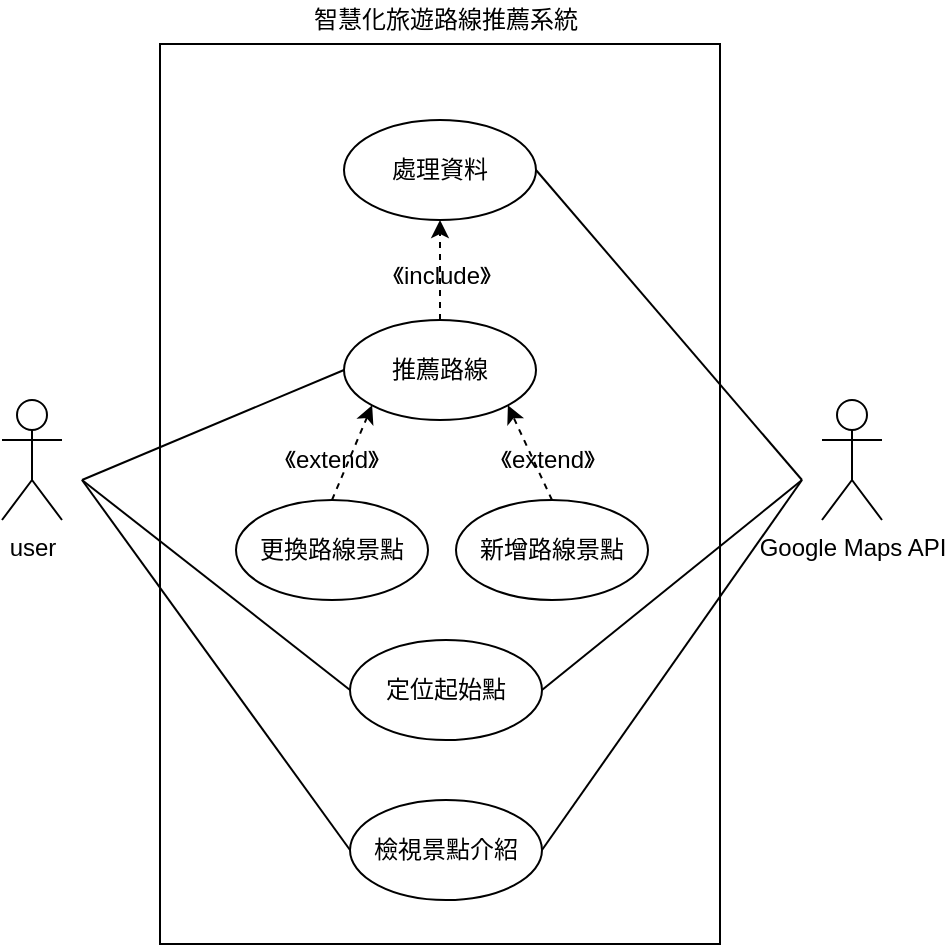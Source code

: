 <mxfile version="14.1.8" type="github" pages="6">
  <diagram id="fnWIq7hL-EMY3ivvvQpz" name="UseCase">
    <mxGraphModel dx="1038" dy="548" grid="1" gridSize="10" guides="1" tooltips="1" connect="1" arrows="1" fold="1" page="1" pageScale="1" pageWidth="827" pageHeight="1169" math="0" shadow="0">
      <root>
        <mxCell id="0" />
        <mxCell id="1" parent="0" />
        <mxCell id="oZZ4UmCb3Qf0-lq2kgYp-1" value="" style="rounded=0;whiteSpace=wrap;html=1;" parent="1" vertex="1">
          <mxGeometry x="319" y="142" width="280" height="450" as="geometry" />
        </mxCell>
        <mxCell id="oZZ4UmCb3Qf0-lq2kgYp-3" value="定位起始點" style="ellipse;whiteSpace=wrap;html=1;" parent="1" vertex="1">
          <mxGeometry x="414" y="440" width="96" height="50" as="geometry" />
        </mxCell>
        <mxCell id="oZZ4UmCb3Qf0-lq2kgYp-4" value="推薦路線" style="ellipse;whiteSpace=wrap;html=1;" parent="1" vertex="1">
          <mxGeometry x="411" y="280" width="96" height="50" as="geometry" />
        </mxCell>
        <mxCell id="oZZ4UmCb3Qf0-lq2kgYp-5" value="user" style="shape=umlActor;verticalLabelPosition=bottom;verticalAlign=top;html=1;outlineConnect=0;" parent="1" vertex="1">
          <mxGeometry x="240" y="320" width="30" height="60" as="geometry" />
        </mxCell>
        <mxCell id="oZZ4UmCb3Qf0-lq2kgYp-6" value="Google Maps API" style="shape=umlActor;verticalLabelPosition=bottom;verticalAlign=top;html=1;outlineConnect=0;" parent="1" vertex="1">
          <mxGeometry x="650" y="320" width="30" height="60" as="geometry" />
        </mxCell>
        <mxCell id="oZZ4UmCb3Qf0-lq2kgYp-19" value="新增路線景點" style="ellipse;whiteSpace=wrap;html=1;" parent="1" vertex="1">
          <mxGeometry x="467" y="370" width="96" height="50" as="geometry" />
        </mxCell>
        <mxCell id="oZZ4UmCb3Qf0-lq2kgYp-20" value="更換路線景點" style="ellipse;whiteSpace=wrap;html=1;" parent="1" vertex="1">
          <mxGeometry x="357" y="370" width="96" height="50" as="geometry" />
        </mxCell>
        <mxCell id="oZZ4UmCb3Qf0-lq2kgYp-22" value="" style="endArrow=classic;html=1;exitX=0.5;exitY=0;exitDx=0;exitDy=0;entryX=0;entryY=1;entryDx=0;entryDy=0;dashed=1;" parent="1" source="oZZ4UmCb3Qf0-lq2kgYp-20" target="oZZ4UmCb3Qf0-lq2kgYp-4" edge="1">
          <mxGeometry width="50" height="50" relative="1" as="geometry">
            <mxPoint x="387" y="290" as="sourcePoint" />
            <mxPoint x="437" y="240" as="targetPoint" />
          </mxGeometry>
        </mxCell>
        <mxCell id="oZZ4UmCb3Qf0-lq2kgYp-25" value="" style="endArrow=classic;html=1;exitX=0.5;exitY=0;exitDx=0;exitDy=0;entryX=1;entryY=1;entryDx=0;entryDy=0;dashed=1;" parent="1" source="oZZ4UmCb3Qf0-lq2kgYp-19" target="oZZ4UmCb3Qf0-lq2kgYp-4" edge="1">
          <mxGeometry width="50" height="50" relative="1" as="geometry">
            <mxPoint x="405" y="380" as="sourcePoint" />
            <mxPoint x="435.059" y="332.678" as="targetPoint" />
          </mxGeometry>
        </mxCell>
        <mxCell id="oZZ4UmCb3Qf0-lq2kgYp-26" value="《extend》" style="text;html=1;strokeColor=none;fillColor=none;align=center;verticalAlign=middle;whiteSpace=wrap;rounded=0;" parent="1" vertex="1">
          <mxGeometry x="385" y="340" width="40" height="20" as="geometry" />
        </mxCell>
        <mxCell id="W7oFZWvGxTGZjzdUrkND-1" value="檢視景點介紹" style="ellipse;whiteSpace=wrap;html=1;" parent="1" vertex="1">
          <mxGeometry x="414" y="520" width="96" height="50" as="geometry" />
        </mxCell>
        <mxCell id="W7oFZWvGxTGZjzdUrkND-4" value="" style="endArrow=none;html=1;exitX=0;exitY=0.5;exitDx=0;exitDy=0;" parent="1" source="W7oFZWvGxTGZjzdUrkND-1" edge="1">
          <mxGeometry width="50" height="50" relative="1" as="geometry">
            <mxPoint x="390" y="456" as="sourcePoint" />
            <mxPoint x="280" y="360" as="targetPoint" />
          </mxGeometry>
        </mxCell>
        <mxCell id="fQ-OTdBeqzNatWR3_NAD-1" value="智慧化旅遊路線推薦系統" style="text;html=1;strokeColor=none;fillColor=none;align=center;verticalAlign=middle;whiteSpace=wrap;rounded=0;" parent="1" vertex="1">
          <mxGeometry x="391" y="120" width="142" height="20" as="geometry" />
        </mxCell>
        <mxCell id="Ll74iAsGdOfOHoaO-gWz-1" value="處理資料" style="ellipse;whiteSpace=wrap;html=1;" parent="1" vertex="1">
          <mxGeometry x="411" y="180" width="96" height="50" as="geometry" />
        </mxCell>
        <mxCell id="Ll74iAsGdOfOHoaO-gWz-2" value="《extend》" style="text;html=1;strokeColor=none;fillColor=none;align=center;verticalAlign=middle;whiteSpace=wrap;rounded=0;" parent="1" vertex="1">
          <mxGeometry x="493" y="340" width="40" height="20" as="geometry" />
        </mxCell>
        <mxCell id="Ll74iAsGdOfOHoaO-gWz-5" value="《include》" style="text;html=1;strokeColor=none;fillColor=none;align=center;verticalAlign=middle;whiteSpace=wrap;rounded=0;" parent="1" vertex="1">
          <mxGeometry x="440" y="248" width="40" height="20" as="geometry" />
        </mxCell>
        <mxCell id="Ll74iAsGdOfOHoaO-gWz-10" value="" style="endArrow=none;html=1;exitX=0;exitY=0.5;exitDx=0;exitDy=0;" parent="1" source="oZZ4UmCb3Qf0-lq2kgYp-3" edge="1">
          <mxGeometry width="50" height="50" relative="1" as="geometry">
            <mxPoint x="214" y="525" as="sourcePoint" />
            <mxPoint x="280" y="360" as="targetPoint" />
          </mxGeometry>
        </mxCell>
        <mxCell id="Ll74iAsGdOfOHoaO-gWz-11" value="" style="endArrow=none;html=1;exitX=0;exitY=0.5;exitDx=0;exitDy=0;" parent="1" source="oZZ4UmCb3Qf0-lq2kgYp-4" edge="1">
          <mxGeometry width="50" height="50" relative="1" as="geometry">
            <mxPoint x="434" y="565" as="sourcePoint" />
            <mxPoint x="280" y="360" as="targetPoint" />
          </mxGeometry>
        </mxCell>
        <mxCell id="Ll74iAsGdOfOHoaO-gWz-12" value="" style="endArrow=none;html=1;exitX=1;exitY=0.5;exitDx=0;exitDy=0;" parent="1" source="Ll74iAsGdOfOHoaO-gWz-1" edge="1">
          <mxGeometry width="50" height="50" relative="1" as="geometry">
            <mxPoint x="444" y="575" as="sourcePoint" />
            <mxPoint x="640" y="360" as="targetPoint" />
          </mxGeometry>
        </mxCell>
        <mxCell id="Ll74iAsGdOfOHoaO-gWz-13" value="" style="endArrow=none;html=1;entryX=1;entryY=0.5;entryDx=0;entryDy=0;" parent="1" target="oZZ4UmCb3Qf0-lq2kgYp-3" edge="1">
          <mxGeometry width="50" height="50" relative="1" as="geometry">
            <mxPoint x="640" y="360" as="sourcePoint" />
            <mxPoint x="320" y="400" as="targetPoint" />
          </mxGeometry>
        </mxCell>
        <mxCell id="Ll74iAsGdOfOHoaO-gWz-14" value="" style="endArrow=none;html=1;exitX=1;exitY=0.5;exitDx=0;exitDy=0;" parent="1" source="W7oFZWvGxTGZjzdUrkND-1" edge="1">
          <mxGeometry width="50" height="50" relative="1" as="geometry">
            <mxPoint x="464" y="595" as="sourcePoint" />
            <mxPoint x="640" y="360" as="targetPoint" />
          </mxGeometry>
        </mxCell>
        <mxCell id="bz8yMcMSLyl9ayQbrZji-1" value="" style="endArrow=classic;html=1;exitX=0.5;exitY=0;exitDx=0;exitDy=0;entryX=0.5;entryY=1;entryDx=0;entryDy=0;dashed=1;" edge="1" parent="1" source="oZZ4UmCb3Qf0-lq2kgYp-4" target="Ll74iAsGdOfOHoaO-gWz-1">
          <mxGeometry width="50" height="50" relative="1" as="geometry">
            <mxPoint x="515.06" y="277.32" as="sourcePoint" />
            <mxPoint x="493.001" y="229.998" as="targetPoint" />
          </mxGeometry>
        </mxCell>
      </root>
    </mxGraphModel>
  </diagram>
  <diagram id="fiTAnkh9jrWvV1OJACQk" name="定位起始點Activity">
    <mxGraphModel dx="1865" dy="548" grid="1" gridSize="10" guides="1" tooltips="1" connect="1" arrows="1" fold="1" page="1" pageScale="1" pageWidth="827" pageHeight="1169" math="0" shadow="0">
      <root>
        <mxCell id="8g0oQ8Z9KZbgUdlm0RRX-0" />
        <mxCell id="8g0oQ8Z9KZbgUdlm0RRX-1" parent="8g0oQ8Z9KZbgUdlm0RRX-0" />
        <mxCell id="kVTBRaBHdMh9BvhJc13a-0" value="System" style="swimlane;whiteSpace=wrap" vertex="1" parent="8g0oQ8Z9KZbgUdlm0RRX-1">
          <mxGeometry x="80" y="72" width="240" height="528" as="geometry" />
        </mxCell>
        <mxCell id="Nqfm6ab2tsPY4k0q_7QD-6" style="edgeStyle=orthogonalEdgeStyle;rounded=0;orthogonalLoop=1;jettySize=auto;html=1;exitX=0.5;exitY=1;exitDx=0;exitDy=0;entryX=0.5;entryY=0;entryDx=0;entryDy=0;" edge="1" parent="kVTBRaBHdMh9BvhJc13a-0" source="Nqfm6ab2tsPY4k0q_7QD-3" target="Nqfm6ab2tsPY4k0q_7QD-5">
          <mxGeometry relative="1" as="geometry" />
        </mxCell>
        <mxCell id="Nqfm6ab2tsPY4k0q_7QD-3" value="比對起始景點" style="rounded=0;whiteSpace=wrap;html=1;" vertex="1" parent="kVTBRaBHdMh9BvhJc13a-0">
          <mxGeometry x="65" y="248" width="110" height="50" as="geometry" />
        </mxCell>
        <mxCell id="XMVam9HAk9irnLBDHtRY-1" style="edgeStyle=orthogonalEdgeStyle;rounded=0;orthogonalLoop=1;jettySize=auto;html=1;exitX=0.5;exitY=1;exitDx=0;exitDy=0;entryX=0.78;entryY=0.497;entryDx=0;entryDy=0;entryPerimeter=0;" edge="1" parent="kVTBRaBHdMh9BvhJc13a-0" source="Nqfm6ab2tsPY4k0q_7QD-5" target="XMVam9HAk9irnLBDHtRY-0">
          <mxGeometry relative="1" as="geometry" />
        </mxCell>
        <mxCell id="Nqfm6ab2tsPY4k0q_7QD-5" value="是否為&#xa;資料庫景點" style="rhombus;fillColor=#FFFFFF;strokeColor=#000000;" vertex="1" parent="kVTBRaBHdMh9BvhJc13a-0">
          <mxGeometry x="80" y="328" width="80" height="55" as="geometry" />
        </mxCell>
        <mxCell id="XMVam9HAk9irnLBDHtRY-0" value="" style="html=1;points=[];perimeter=orthogonalPerimeter;fillColor=#000000;strokeColor=none;rotation=-90;" vertex="1" parent="kVTBRaBHdMh9BvhJc13a-0">
          <mxGeometry x="117.5" y="378" width="5" height="80" as="geometry" />
        </mxCell>
        <mxCell id="XMVam9HAk9irnLBDHtRY-3" value="" style="ellipse;shape=endState;fillColor=#000000;strokeColor=#000000;" vertex="1" parent="kVTBRaBHdMh9BvhJc13a-0">
          <mxGeometry x="105" y="448" width="30" height="30" as="geometry" />
        </mxCell>
        <mxCell id="XMVam9HAk9irnLBDHtRY-4" value="" style="endArrow=classic;html=1;entryX=0.5;entryY=0;entryDx=0;entryDy=0;" edge="1" parent="kVTBRaBHdMh9BvhJc13a-0" source="XMVam9HAk9irnLBDHtRY-0" target="XMVam9HAk9irnLBDHtRY-3">
          <mxGeometry width="50" height="50" relative="1" as="geometry">
            <mxPoint x="70" y="298" as="sourcePoint" />
            <mxPoint x="120" y="248" as="targetPoint" />
          </mxGeometry>
        </mxCell>
        <mxCell id="XMVam9HAk9irnLBDHtRY-6" value="定位所在位置" style="edgeLabel;html=1;align=center;verticalAlign=middle;resizable=0;points=[];" vertex="1" connectable="0" parent="kVTBRaBHdMh9BvhJc13a-0">
          <mxGeometry x="120" y="184" as="geometry" />
        </mxCell>
        <mxCell id="XMVam9HAk9irnLBDHtRY-8" value="是" style="edgeLabel;html=1;align=center;verticalAlign=middle;resizable=0;points=[];" vertex="1" connectable="0" parent="kVTBRaBHdMh9BvhJc13a-0">
          <mxGeometry x="108" y="396" as="geometry" />
        </mxCell>
        <mxCell id="kVTBRaBHdMh9BvhJc13a-24" value="Google API" style="swimlane;whiteSpace=wrap;startSize=23;" vertex="1" parent="8g0oQ8Z9KZbgUdlm0RRX-1">
          <mxGeometry x="320" y="72" width="240" height="528" as="geometry" />
        </mxCell>
        <mxCell id="Nqfm6ab2tsPY4k0q_7QD-11" style="edgeStyle=orthogonalEdgeStyle;rounded=0;orthogonalLoop=1;jettySize=auto;html=1;exitX=0.5;exitY=1;exitDx=0;exitDy=0;entryX=0.5;entryY=0;entryDx=0;entryDy=0;" edge="1" parent="kVTBRaBHdMh9BvhJc13a-24" source="kVTBRaBHdMh9BvhJc13a-26" target="Nqfm6ab2tsPY4k0q_7QD-10">
          <mxGeometry relative="1" as="geometry" />
        </mxCell>
        <mxCell id="kVTBRaBHdMh9BvhJc13a-26" value="定位起始點" style="rounded=0;whiteSpace=wrap;html=1;" vertex="1" parent="kVTBRaBHdMh9BvhJc13a-24">
          <mxGeometry x="65" y="170.5" width="110" height="50" as="geometry" />
        </mxCell>
        <mxCell id="Nqfm6ab2tsPY4k0q_7QD-10" value="定位距離使用者&lt;br&gt;最近之景點" style="rounded=0;whiteSpace=wrap;html=1;" vertex="1" parent="kVTBRaBHdMh9BvhJc13a-24">
          <mxGeometry x="65" y="248" width="110" height="50" as="geometry" />
        </mxCell>
        <mxCell id="PPFFOEi5wtWhjqVXxmmR-0" value="User" style="swimlane;whiteSpace=wrap" vertex="1" parent="8g0oQ8Z9KZbgUdlm0RRX-1">
          <mxGeometry x="-160" y="72" width="240" height="528" as="geometry" />
        </mxCell>
        <mxCell id="PPFFOEi5wtWhjqVXxmmR-1" style="edgeStyle=orthogonalEdgeStyle;rounded=0;orthogonalLoop=1;jettySize=auto;html=1;exitX=0.5;exitY=1;exitDx=0;exitDy=0;entryX=0.5;entryY=0;entryDx=0;entryDy=0;" edge="1" parent="PPFFOEi5wtWhjqVXxmmR-0" source="PPFFOEi5wtWhjqVXxmmR-2" target="PPFFOEi5wtWhjqVXxmmR-4">
          <mxGeometry relative="1" as="geometry" />
        </mxCell>
        <mxCell id="PPFFOEi5wtWhjqVXxmmR-2" value="" style="ellipse;fillColor=#000000;strokeColor=none;" vertex="1" parent="PPFFOEi5wtWhjqVXxmmR-0">
          <mxGeometry x="105" y="38" width="30" height="30" as="geometry" />
        </mxCell>
        <mxCell id="PPFFOEi5wtWhjqVXxmmR-9" style="edgeStyle=orthogonalEdgeStyle;rounded=0;orthogonalLoop=1;jettySize=auto;html=1;exitX=0.5;exitY=1;exitDx=0;exitDy=0;entryX=0.5;entryY=0;entryDx=0;entryDy=0;" edge="1" parent="PPFFOEi5wtWhjqVXxmmR-0" source="PPFFOEi5wtWhjqVXxmmR-4" target="PPFFOEi5wtWhjqVXxmmR-6">
          <mxGeometry relative="1" as="geometry" />
        </mxCell>
        <mxCell id="PPFFOEi5wtWhjqVXxmmR-4" value="選擇起始位置" style="html=1;" vertex="1" parent="PPFFOEi5wtWhjqVXxmmR-0">
          <mxGeometry x="65" y="88" width="110" height="50" as="geometry" />
        </mxCell>
        <mxCell id="Nqfm6ab2tsPY4k0q_7QD-0" style="edgeStyle=orthogonalEdgeStyle;rounded=0;orthogonalLoop=1;jettySize=auto;html=1;exitX=0.5;exitY=1;exitDx=0;exitDy=0;entryX=0.5;entryY=0;entryDx=0;entryDy=0;" edge="1" parent="PPFFOEi5wtWhjqVXxmmR-0" source="PPFFOEi5wtWhjqVXxmmR-6" target="PPFFOEi5wtWhjqVXxmmR-7">
          <mxGeometry relative="1" as="geometry" />
        </mxCell>
        <mxCell id="PPFFOEi5wtWhjqVXxmmR-6" value="選擇&#xa;定位方式" style="rhombus;fillColor=#FFFFFF;strokeColor=#000000;" vertex="1" parent="PPFFOEi5wtWhjqVXxmmR-0">
          <mxGeometry x="80" y="168" width="80" height="55" as="geometry" />
        </mxCell>
        <mxCell id="PPFFOEi5wtWhjqVXxmmR-7" value="輸入出發地" style="rounded=0;whiteSpace=wrap;html=1;" vertex="1" parent="PPFFOEi5wtWhjqVXxmmR-0">
          <mxGeometry x="65" y="248" width="110" height="50" as="geometry" />
        </mxCell>
        <mxCell id="XMVam9HAk9irnLBDHtRY-5" value="輸入起始點" style="edgeLabel;html=1;align=center;verticalAlign=middle;resizable=0;points=[];" vertex="1" connectable="0" parent="PPFFOEi5wtWhjqVXxmmR-0">
          <mxGeometry x="83" y="232" as="geometry" />
        </mxCell>
        <mxCell id="Nqfm6ab2tsPY4k0q_7QD-2" style="edgeStyle=orthogonalEdgeStyle;rounded=0;orthogonalLoop=1;jettySize=auto;html=1;exitX=1;exitY=0.5;exitDx=0;exitDy=0;entryX=0;entryY=0.5;entryDx=0;entryDy=0;" edge="1" parent="8g0oQ8Z9KZbgUdlm0RRX-1" source="PPFFOEi5wtWhjqVXxmmR-6" target="kVTBRaBHdMh9BvhJc13a-26">
          <mxGeometry relative="1" as="geometry" />
        </mxCell>
        <mxCell id="Nqfm6ab2tsPY4k0q_7QD-7" style="edgeStyle=orthogonalEdgeStyle;rounded=0;orthogonalLoop=1;jettySize=auto;html=1;exitX=0;exitY=0.5;exitDx=0;exitDy=0;entryX=0.5;entryY=1;entryDx=0;entryDy=0;" edge="1" parent="8g0oQ8Z9KZbgUdlm0RRX-1" source="Nqfm6ab2tsPY4k0q_7QD-5" target="PPFFOEi5wtWhjqVXxmmR-7">
          <mxGeometry relative="1" as="geometry" />
        </mxCell>
        <mxCell id="Nqfm6ab2tsPY4k0q_7QD-8" style="edgeStyle=orthogonalEdgeStyle;rounded=0;orthogonalLoop=1;jettySize=auto;html=1;exitX=1;exitY=0.5;exitDx=0;exitDy=0;entryX=0;entryY=0.5;entryDx=0;entryDy=0;" edge="1" parent="8g0oQ8Z9KZbgUdlm0RRX-1" source="PPFFOEi5wtWhjqVXxmmR-7" target="Nqfm6ab2tsPY4k0q_7QD-3">
          <mxGeometry relative="1" as="geometry" />
        </mxCell>
        <mxCell id="XMVam9HAk9irnLBDHtRY-2" style="edgeStyle=orthogonalEdgeStyle;rounded=0;orthogonalLoop=1;jettySize=auto;html=1;exitX=0.5;exitY=1;exitDx=0;exitDy=0;entryX=0.78;entryY=0.718;entryDx=0;entryDy=0;entryPerimeter=0;" edge="1" parent="8g0oQ8Z9KZbgUdlm0RRX-1" source="Nqfm6ab2tsPY4k0q_7QD-10" target="XMVam9HAk9irnLBDHtRY-0">
          <mxGeometry relative="1" as="geometry">
            <Array as="points">
              <mxPoint x="440" y="460" />
              <mxPoint x="217" y="460" />
            </Array>
          </mxGeometry>
        </mxCell>
        <mxCell id="XMVam9HAk9irnLBDHtRY-9" value="否" style="edgeLabel;html=1;align=center;verticalAlign=middle;resizable=0;points=[];" vertex="1" connectable="0" parent="8g0oQ8Z9KZbgUdlm0RRX-1">
          <mxGeometry x="200" y="480" as="geometry">
            <mxPoint x="-145" y="-65" as="offset" />
          </mxGeometry>
        </mxCell>
      </root>
    </mxGraphModel>
  </diagram>
  <diagram id="0xe5fHd0_7K3huMA9Sf_" name="推薦路線Activity">
    <mxGraphModel dx="1038" dy="548" grid="1" gridSize="10" guides="1" tooltips="1" connect="1" arrows="1" fold="1" page="1" pageScale="1" pageWidth="827" pageHeight="1169" math="0" shadow="0">
      <root>
        <mxCell id="UtOGqvVDRqEbtViCocM1-0" />
        <mxCell id="UtOGqvVDRqEbtViCocM1-1" parent="UtOGqvVDRqEbtViCocM1-0" />
        <mxCell id="KXZRDKpSzsAoaPNTw_3W-0" value="User" style="swimlane;whiteSpace=wrap" vertex="1" parent="UtOGqvVDRqEbtViCocM1-1">
          <mxGeometry x="80" y="72" width="360" height="928" as="geometry" />
        </mxCell>
        <mxCell id="KXZRDKpSzsAoaPNTw_3W-69" style="edgeStyle=orthogonalEdgeStyle;rounded=0;orthogonalLoop=1;jettySize=auto;html=1;exitX=0.5;exitY=1;exitDx=0;exitDy=0;entryX=0.5;entryY=0;entryDx=0;entryDy=0;" edge="1" parent="KXZRDKpSzsAoaPNTw_3W-0" source="KXZRDKpSzsAoaPNTw_3W-2" target="KXZRDKpSzsAoaPNTw_3W-68">
          <mxGeometry relative="1" as="geometry" />
        </mxCell>
        <mxCell id="KXZRDKpSzsAoaPNTw_3W-2" value="" style="ellipse;fillColor=#000000;strokeColor=none;" vertex="1" parent="KXZRDKpSzsAoaPNTw_3W-0">
          <mxGeometry x="165" y="53" width="30" height="30" as="geometry" />
        </mxCell>
        <mxCell id="KXZRDKpSzsAoaPNTw_3W-10" value="選擇行程偏好" style="rounded=0;whiteSpace=wrap;html=1;" vertex="1" parent="KXZRDKpSzsAoaPNTw_3W-0">
          <mxGeometry x="125" y="208" width="110" height="50" as="geometry" />
        </mxCell>
        <mxCell id="KXZRDKpSzsAoaPNTw_3W-11" style="edgeStyle=orthogonalEdgeStyle;rounded=0;orthogonalLoop=1;jettySize=auto;html=1;exitX=0.5;exitY=1;exitDx=0;exitDy=0;entryX=0.5;entryY=0;entryDx=0;entryDy=0;" edge="1" parent="KXZRDKpSzsAoaPNTw_3W-0" source="KXZRDKpSzsAoaPNTw_3W-12" target="KXZRDKpSzsAoaPNTw_3W-14">
          <mxGeometry relative="1" as="geometry" />
        </mxCell>
        <mxCell id="KXZRDKpSzsAoaPNTw_3W-12" value="檢視路線" style="rounded=0;whiteSpace=wrap;html=1;" vertex="1" parent="KXZRDKpSzsAoaPNTw_3W-0">
          <mxGeometry x="125" y="288" width="110" height="50" as="geometry" />
        </mxCell>
        <mxCell id="KXZRDKpSzsAoaPNTw_3W-13" style="edgeStyle=orthogonalEdgeStyle;rounded=0;orthogonalLoop=1;jettySize=auto;html=1;exitX=0.5;exitY=1;exitDx=0;exitDy=0;entryX=0.5;entryY=0;entryDx=0;entryDy=0;" edge="1" parent="KXZRDKpSzsAoaPNTw_3W-0" source="KXZRDKpSzsAoaPNTw_3W-14" target="KXZRDKpSzsAoaPNTw_3W-16">
          <mxGeometry relative="1" as="geometry" />
        </mxCell>
        <mxCell id="KXZRDKpSzsAoaPNTw_3W-14" value="點選路線" style="rounded=0;whiteSpace=wrap;html=1;" vertex="1" parent="KXZRDKpSzsAoaPNTw_3W-0">
          <mxGeometry x="125" y="358" width="110" height="50" as="geometry" />
        </mxCell>
        <mxCell id="KXZRDKpSzsAoaPNTw_3W-15" style="edgeStyle=orthogonalEdgeStyle;rounded=0;orthogonalLoop=1;jettySize=auto;html=1;exitX=0;exitY=0.5;exitDx=0;exitDy=0;entryX=0.5;entryY=0;entryDx=0;entryDy=0;" edge="1" parent="KXZRDKpSzsAoaPNTw_3W-0" source="KXZRDKpSzsAoaPNTw_3W-16" target="KXZRDKpSzsAoaPNTw_3W-17">
          <mxGeometry relative="1" as="geometry">
            <Array as="points">
              <mxPoint x="105" y="464" />
            </Array>
          </mxGeometry>
        </mxCell>
        <mxCell id="KXZRDKpSzsAoaPNTw_3W-16" value="是否&#xa;更換景點" style="rhombus;fillColor=#FFFFFF;strokeColor=#000000;" vertex="1" parent="KXZRDKpSzsAoaPNTw_3W-0">
          <mxGeometry x="140" y="436" width="80" height="55" as="geometry" />
        </mxCell>
        <mxCell id="KXZRDKpSzsAoaPNTw_3W-17" value="是否&#xa;新增景點" style="rhombus;fillColor=#FFFFFF;strokeColor=#000000;" vertex="1" parent="KXZRDKpSzsAoaPNTw_3W-0">
          <mxGeometry x="65" y="573.5" width="80" height="55" as="geometry" />
        </mxCell>
        <mxCell id="KXZRDKpSzsAoaPNTw_3W-18" value="是" style="edgeLabel;html=1;align=center;verticalAlign=middle;resizable=0;points=[];" vertex="1" connectable="0" parent="KXZRDKpSzsAoaPNTw_3W-0">
          <mxGeometry x="105" y="325.5" as="geometry">
            <mxPoint x="229" y="126" as="offset" />
          </mxGeometry>
        </mxCell>
        <mxCell id="KXZRDKpSzsAoaPNTw_3W-19" value="否" style="edgeLabel;html=1;align=center;verticalAlign=middle;resizable=0;points=[];" vertex="1" connectable="0" parent="KXZRDKpSzsAoaPNTw_3W-0">
          <mxGeometry x="-136" y="396" as="geometry">
            <mxPoint x="229" y="126" as="offset" />
          </mxGeometry>
        </mxCell>
        <mxCell id="KXZRDKpSzsAoaPNTw_3W-20" style="edgeStyle=orthogonalEdgeStyle;rounded=0;orthogonalLoop=1;jettySize=auto;html=1;exitX=0;exitY=0.5;exitDx=0;exitDy=0;entryX=0.5;entryY=1;entryDx=0;entryDy=0;" edge="1" parent="KXZRDKpSzsAoaPNTw_3W-0" source="KXZRDKpSzsAoaPNTw_3W-21" target="KXZRDKpSzsAoaPNTw_3W-17">
          <mxGeometry relative="1" as="geometry" />
        </mxCell>
        <mxCell id="KXZRDKpSzsAoaPNTw_3W-21" value="選擇欲新增的景點" style="rounded=0;whiteSpace=wrap;html=1;strokeColor=#000000;fillColor=#FFFFFF;" vertex="1" parent="KXZRDKpSzsAoaPNTw_3W-0">
          <mxGeometry x="205" y="646" width="110" height="50" as="geometry" />
        </mxCell>
        <mxCell id="KXZRDKpSzsAoaPNTw_3W-22" value="否" style="edgeLabel;html=1;align=center;verticalAlign=middle;resizable=0;points=[];" vertex="1" connectable="0" parent="KXZRDKpSzsAoaPNTw_3W-0">
          <mxGeometry x="-175" y="551" as="geometry">
            <mxPoint x="229" y="126" as="offset" />
          </mxGeometry>
        </mxCell>
        <mxCell id="KXZRDKpSzsAoaPNTw_3W-23" value="是" style="edgeLabel;html=1;align=center;verticalAlign=middle;resizable=0;points=[];" vertex="1" connectable="0" parent="KXZRDKpSzsAoaPNTw_3W-0">
          <mxGeometry x="40" y="463.5" as="geometry">
            <mxPoint x="229" y="126" as="offset" />
          </mxGeometry>
        </mxCell>
        <mxCell id="KXZRDKpSzsAoaPNTw_3W-68" value="確認起始景點" style="rounded=0;whiteSpace=wrap;html=1;" vertex="1" parent="KXZRDKpSzsAoaPNTw_3W-0">
          <mxGeometry x="125" y="118" width="110" height="50" as="geometry" />
        </mxCell>
        <mxCell id="KXZRDKpSzsAoaPNTw_3W-24" value="System" style="swimlane;whiteSpace=wrap" vertex="1" parent="UtOGqvVDRqEbtViCocM1-1">
          <mxGeometry x="440" y="72" width="360" height="928" as="geometry" />
        </mxCell>
        <mxCell id="KXZRDKpSzsAoaPNTw_3W-32" value="列出行程偏好選項" style="rounded=0;whiteSpace=wrap;html=1;" vertex="1" parent="KXZRDKpSzsAoaPNTw_3W-24">
          <mxGeometry x="125" y="118" width="110" height="50" as="geometry" />
        </mxCell>
        <mxCell id="KXZRDKpSzsAoaPNTw_3W-36" style="edgeStyle=orthogonalEdgeStyle;rounded=0;orthogonalLoop=1;jettySize=auto;html=1;exitX=0.5;exitY=1;exitDx=0;exitDy=0;entryX=0.5;entryY=0;entryDx=0;entryDy=0;" edge="1" parent="KXZRDKpSzsAoaPNTw_3W-24" source="KXZRDKpSzsAoaPNTw_3W-37" target="KXZRDKpSzsAoaPNTw_3W-38">
          <mxGeometry relative="1" as="geometry" />
        </mxCell>
        <mxCell id="KXZRDKpSzsAoaPNTw_3W-37" value="計算各景點關聯度&lt;br&gt;的權重" style="rounded=0;whiteSpace=wrap;html=1;" vertex="1" parent="KXZRDKpSzsAoaPNTw_3W-24">
          <mxGeometry x="125" y="208" width="110" height="50" as="geometry" />
        </mxCell>
        <mxCell id="KXZRDKpSzsAoaPNTw_3W-38" value="排列關聯度最高的&lt;br&gt;5條路線&lt;br&gt;每條3個景點" style="rounded=0;whiteSpace=wrap;html=1;" vertex="1" parent="KXZRDKpSzsAoaPNTw_3W-24">
          <mxGeometry x="125" y="288" width="110" height="50" as="geometry" />
        </mxCell>
        <mxCell id="KXZRDKpSzsAoaPNTw_3W-39" style="edgeStyle=orthogonalEdgeStyle;rounded=0;orthogonalLoop=1;jettySize=auto;html=1;exitX=0.5;exitY=1;exitDx=0;exitDy=0;entryX=0.5;entryY=0;entryDx=0;entryDy=0;" edge="1" parent="KXZRDKpSzsAoaPNTw_3W-24" source="KXZRDKpSzsAoaPNTw_3W-40" target="KXZRDKpSzsAoaPNTw_3W-41">
          <mxGeometry relative="1" as="geometry" />
        </mxCell>
        <mxCell id="KXZRDKpSzsAoaPNTw_3W-40" value="計算與此路線關聯度最高的景點" style="rounded=0;whiteSpace=wrap;html=1;strokeColor=#000000;fillColor=#FFFFFF;" vertex="1" parent="KXZRDKpSzsAoaPNTw_3W-24">
          <mxGeometry x="125" y="438.5" width="110" height="50" as="geometry" />
        </mxCell>
        <mxCell id="KXZRDKpSzsAoaPNTw_3W-41" value="排列更換後的&lt;br&gt;3個景點" style="rounded=0;whiteSpace=wrap;html=1;strokeColor=#000000;fillColor=#FFFFFF;" vertex="1" parent="KXZRDKpSzsAoaPNTw_3W-24">
          <mxGeometry x="125" y="506" width="110" height="50" as="geometry" />
        </mxCell>
        <mxCell id="KXZRDKpSzsAoaPNTw_3W-42" style="edgeStyle=orthogonalEdgeStyle;rounded=0;orthogonalLoop=1;jettySize=auto;html=1;exitX=1;exitY=0.5;exitDx=0;exitDy=0;entryX=0;entryY=0.5;entryDx=0;entryDy=0;" edge="1" parent="KXZRDKpSzsAoaPNTw_3W-24" source="KXZRDKpSzsAoaPNTw_3W-43" target="KXZRDKpSzsAoaPNTw_3W-46">
          <mxGeometry relative="1" as="geometry" />
        </mxCell>
        <mxCell id="KXZRDKpSzsAoaPNTw_3W-43" value="顯示訊息&lt;br&gt;「開始新增即無法再更換景點」" style="rounded=0;whiteSpace=wrap;html=1;strokeColor=#000000;fillColor=#FFFFFF;" vertex="1" parent="KXZRDKpSzsAoaPNTw_3W-24">
          <mxGeometry x="50" y="576" width="110" height="50" as="geometry" />
        </mxCell>
        <mxCell id="KXZRDKpSzsAoaPNTw_3W-44" style="edgeStyle=orthogonalEdgeStyle;rounded=0;orthogonalLoop=1;jettySize=auto;html=1;exitX=0.5;exitY=1;exitDx=0;exitDy=0;entryX=0.5;entryY=0;entryDx=0;entryDy=0;" edge="1" parent="KXZRDKpSzsAoaPNTw_3W-24" source="KXZRDKpSzsAoaPNTw_3W-46" target="KXZRDKpSzsAoaPNTw_3W-48">
          <mxGeometry relative="1" as="geometry" />
        </mxCell>
        <mxCell id="KXZRDKpSzsAoaPNTw_3W-45" style="edgeStyle=orthogonalEdgeStyle;rounded=0;orthogonalLoop=1;jettySize=auto;html=1;exitX=1;exitY=0.5;exitDx=0;exitDy=0;entryX=0.7;entryY=0.725;entryDx=0;entryDy=0;entryPerimeter=0;" edge="1" parent="KXZRDKpSzsAoaPNTw_3W-24" source="KXZRDKpSzsAoaPNTw_3W-46" target="KXZRDKpSzsAoaPNTw_3W-52">
          <mxGeometry relative="1" as="geometry">
            <mxPoint x="310" y="616" as="sourcePoint" />
            <Array as="points">
              <mxPoint x="340" y="601" />
              <mxPoint x="340" y="741" />
              <mxPoint x="198" y="741" />
            </Array>
          </mxGeometry>
        </mxCell>
        <mxCell id="KXZRDKpSzsAoaPNTw_3W-46" value="景點數是否&#xa;達上限（6個）" style="rhombus;fillColor=#FFFFFF;strokeColor=#000000;" vertex="1" parent="KXZRDKpSzsAoaPNTw_3W-24">
          <mxGeometry x="230" y="573.5" width="80" height="55" as="geometry" />
        </mxCell>
        <mxCell id="KXZRDKpSzsAoaPNTw_3W-47" style="edgeStyle=orthogonalEdgeStyle;rounded=0;orthogonalLoop=1;jettySize=auto;html=1;exitX=0;exitY=0.5;exitDx=0;exitDy=0;entryX=1;entryY=0.5;entryDx=0;entryDy=0;" edge="1" parent="KXZRDKpSzsAoaPNTw_3W-24" source="KXZRDKpSzsAoaPNTw_3W-48" target="KXZRDKpSzsAoaPNTw_3W-49">
          <mxGeometry relative="1" as="geometry" />
        </mxCell>
        <mxCell id="KXZRDKpSzsAoaPNTw_3W-48" value="計算與此路線關聯度&lt;br&gt;最高的景點" style="rounded=0;whiteSpace=wrap;html=1;strokeColor=#000000;fillColor=#FFFFFF;" vertex="1" parent="KXZRDKpSzsAoaPNTw_3W-24">
          <mxGeometry x="215" y="646" width="110" height="50" as="geometry" />
        </mxCell>
        <mxCell id="KXZRDKpSzsAoaPNTw_3W-49" value="列出可新增的景點" style="rounded=0;whiteSpace=wrap;html=1;strokeColor=#000000;fillColor=#FFFFFF;" vertex="1" parent="KXZRDKpSzsAoaPNTw_3W-24">
          <mxGeometry x="50" y="646" width="110" height="50" as="geometry" />
        </mxCell>
        <mxCell id="KXZRDKpSzsAoaPNTw_3W-50" style="edgeStyle=orthogonalEdgeStyle;rounded=0;orthogonalLoop=1;jettySize=auto;html=1;exitX=0.5;exitY=1;exitDx=0;exitDy=0;entryX=0.5;entryY=0;entryDx=0;entryDy=0;" edge="1" parent="KXZRDKpSzsAoaPNTw_3W-24" source="KXZRDKpSzsAoaPNTw_3W-51" target="KXZRDKpSzsAoaPNTw_3W-54">
          <mxGeometry relative="1" as="geometry" />
        </mxCell>
        <mxCell id="KXZRDKpSzsAoaPNTw_3W-51" value="顯示最終路線" style="rounded=0;whiteSpace=wrap;html=1;strokeColor=#000000;fillColor=#FFFFFF;" vertex="1" parent="KXZRDKpSzsAoaPNTw_3W-24">
          <mxGeometry x="125" y="786" width="110" height="50" as="geometry" />
        </mxCell>
        <mxCell id="KXZRDKpSzsAoaPNTw_3W-52" value="" style="html=1;points=[];perimeter=orthogonalPerimeter;fillColor=#000000;strokeColor=none;rotation=-90;" vertex="1" parent="KXZRDKpSzsAoaPNTw_3W-24">
          <mxGeometry x="177.5" y="721" width="5" height="80" as="geometry" />
        </mxCell>
        <mxCell id="KXZRDKpSzsAoaPNTw_3W-53" style="edgeStyle=orthogonalEdgeStyle;rounded=0;orthogonalLoop=1;jettySize=auto;html=1;exitX=0.5;exitY=1;exitDx=0;exitDy=0;entryX=0.5;entryY=0;entryDx=0;entryDy=0;" edge="1" parent="KXZRDKpSzsAoaPNTw_3W-24" target="KXZRDKpSzsAoaPNTw_3W-51">
          <mxGeometry relative="1" as="geometry">
            <mxPoint x="179.5" y="762.5" as="sourcePoint" />
            <mxPoint x="179.5" y="780" as="targetPoint" />
          </mxGeometry>
        </mxCell>
        <mxCell id="KXZRDKpSzsAoaPNTw_3W-54" value="" style="ellipse;shape=endState;fillColor=#000000;strokeColor=#000000;" vertex="1" parent="KXZRDKpSzsAoaPNTw_3W-24">
          <mxGeometry x="165" y="866" width="30" height="30" as="geometry" />
        </mxCell>
        <mxCell id="KXZRDKpSzsAoaPNTw_3W-55" value="是" style="edgeLabel;html=1;align=center;verticalAlign=middle;resizable=0;points=[];" vertex="1" connectable="0" parent="KXZRDKpSzsAoaPNTw_3W-24">
          <mxGeometry x="56" y="603" as="geometry">
            <mxPoint x="229" y="126" as="offset" />
          </mxGeometry>
        </mxCell>
        <mxCell id="KXZRDKpSzsAoaPNTw_3W-56" value="否" style="edgeLabel;html=1;align=center;verticalAlign=middle;resizable=0;points=[];" vertex="1" connectable="0" parent="KXZRDKpSzsAoaPNTw_3W-24">
          <mxGeometry x="52" y="507" as="geometry">
            <mxPoint x="229" y="126" as="offset" />
          </mxGeometry>
        </mxCell>
        <mxCell id="KXZRDKpSzsAoaPNTw_3W-62" style="edgeStyle=orthogonalEdgeStyle;rounded=0;orthogonalLoop=1;jettySize=auto;html=1;exitX=0;exitY=0.5;exitDx=0;exitDy=0;entryX=1;entryY=0.5;entryDx=0;entryDy=0;" edge="1" parent="UtOGqvVDRqEbtViCocM1-1" source="KXZRDKpSzsAoaPNTw_3W-38" target="KXZRDKpSzsAoaPNTw_3W-12">
          <mxGeometry relative="1" as="geometry" />
        </mxCell>
        <mxCell id="KXZRDKpSzsAoaPNTw_3W-63" style="edgeStyle=orthogonalEdgeStyle;rounded=0;orthogonalLoop=1;jettySize=auto;html=1;exitX=1;exitY=0.5;exitDx=0;exitDy=0;entryX=0;entryY=0.5;entryDx=0;entryDy=0;" edge="1" parent="UtOGqvVDRqEbtViCocM1-1" source="KXZRDKpSzsAoaPNTw_3W-16" target="KXZRDKpSzsAoaPNTw_3W-40">
          <mxGeometry relative="1" as="geometry" />
        </mxCell>
        <mxCell id="KXZRDKpSzsAoaPNTw_3W-64" style="edgeStyle=orthogonalEdgeStyle;rounded=0;orthogonalLoop=1;jettySize=auto;html=1;exitX=0;exitY=0.5;exitDx=0;exitDy=0;entryX=0.5;entryY=1;entryDx=0;entryDy=0;" edge="1" parent="UtOGqvVDRqEbtViCocM1-1" source="KXZRDKpSzsAoaPNTw_3W-41" target="KXZRDKpSzsAoaPNTw_3W-16">
          <mxGeometry relative="1" as="geometry" />
        </mxCell>
        <mxCell id="KXZRDKpSzsAoaPNTw_3W-65" style="edgeStyle=orthogonalEdgeStyle;rounded=0;orthogonalLoop=1;jettySize=auto;html=1;exitX=1;exitY=0.5;exitDx=0;exitDy=0;" edge="1" parent="UtOGqvVDRqEbtViCocM1-1" source="KXZRDKpSzsAoaPNTw_3W-17" target="KXZRDKpSzsAoaPNTw_3W-43">
          <mxGeometry relative="1" as="geometry" />
        </mxCell>
        <mxCell id="KXZRDKpSzsAoaPNTw_3W-66" style="edgeStyle=orthogonalEdgeStyle;rounded=0;orthogonalLoop=1;jettySize=auto;html=1;exitX=0;exitY=0.5;exitDx=0;exitDy=0;entryX=1;entryY=0.5;entryDx=0;entryDy=0;" edge="1" parent="UtOGqvVDRqEbtViCocM1-1" source="KXZRDKpSzsAoaPNTw_3W-49" target="KXZRDKpSzsAoaPNTw_3W-21">
          <mxGeometry relative="1" as="geometry" />
        </mxCell>
        <mxCell id="KXZRDKpSzsAoaPNTw_3W-67" style="edgeStyle=orthogonalEdgeStyle;rounded=0;orthogonalLoop=1;jettySize=auto;html=1;exitX=0;exitY=0.5;exitDx=0;exitDy=0;entryX=0.86;entryY=0.235;entryDx=0;entryDy=0;entryPerimeter=0;" edge="1" parent="UtOGqvVDRqEbtViCocM1-1" source="KXZRDKpSzsAoaPNTw_3W-17">
          <mxGeometry relative="1" as="geometry">
            <mxPoint x="145" y="689" as="sourcePoint" />
            <mxPoint x="598.8" y="832.2" as="targetPoint" />
            <Array as="points">
              <mxPoint x="145" y="813" />
              <mxPoint x="599" y="813" />
            </Array>
          </mxGeometry>
        </mxCell>
        <mxCell id="KXZRDKpSzsAoaPNTw_3W-72" style="edgeStyle=orthogonalEdgeStyle;rounded=0;orthogonalLoop=1;jettySize=auto;html=1;exitX=1;exitY=0.5;exitDx=0;exitDy=0;entryX=0;entryY=0.5;entryDx=0;entryDy=0;" edge="1" parent="UtOGqvVDRqEbtViCocM1-1" source="KXZRDKpSzsAoaPNTw_3W-10" target="KXZRDKpSzsAoaPNTw_3W-37">
          <mxGeometry relative="1" as="geometry" />
        </mxCell>
        <mxCell id="KXZRDKpSzsAoaPNTw_3W-73" style="edgeStyle=orthogonalEdgeStyle;rounded=0;orthogonalLoop=1;jettySize=auto;html=1;exitX=1;exitY=0.5;exitDx=0;exitDy=0;entryX=0;entryY=0.5;entryDx=0;entryDy=0;" edge="1" parent="UtOGqvVDRqEbtViCocM1-1" source="KXZRDKpSzsAoaPNTw_3W-68" target="KXZRDKpSzsAoaPNTw_3W-32">
          <mxGeometry relative="1" as="geometry" />
        </mxCell>
        <mxCell id="KXZRDKpSzsAoaPNTw_3W-74" style="edgeStyle=orthogonalEdgeStyle;rounded=0;orthogonalLoop=1;jettySize=auto;html=1;exitX=0.5;exitY=1;exitDx=0;exitDy=0;entryX=0.5;entryY=0;entryDx=0;entryDy=0;" edge="1" parent="UtOGqvVDRqEbtViCocM1-1" source="KXZRDKpSzsAoaPNTw_3W-32" target="KXZRDKpSzsAoaPNTw_3W-10">
          <mxGeometry relative="1" as="geometry" />
        </mxCell>
      </root>
    </mxGraphModel>
  </diagram>
  <diagram id="CbsOyi3HkBtxmfeNviS-" name="定位起始點Sequence">
    <mxGraphModel dx="1038" dy="548" grid="1" gridSize="10" guides="1" tooltips="1" connect="1" arrows="1" fold="1" page="1" pageScale="1" pageWidth="827" pageHeight="1169" math="0" shadow="0">
      <root>
        <mxCell id="ImE3ZXseWFlyRAf0iLWZ-0" />
        <mxCell id="ImE3ZXseWFlyRAf0iLWZ-1" parent="ImE3ZXseWFlyRAf0iLWZ-0" />
        <mxCell id="ImE3ZXseWFlyRAf0iLWZ-2" value="" style="shape=umlLifeline;participant=umlActor;perimeter=lifelinePerimeter;whiteSpace=wrap;html=1;container=1;collapsible=0;recursiveResize=0;verticalAlign=top;spacingTop=36;outlineConnect=0;" vertex="1" parent="ImE3ZXseWFlyRAf0iLWZ-1">
          <mxGeometry x="90" y="100" width="20" height="460" as="geometry" />
        </mxCell>
        <mxCell id="ImE3ZXseWFlyRAf0iLWZ-4" value=":使用者介面&lt;span style=&quot;color: rgba(0 , 0 , 0 , 0) ; font-family: monospace ; font-size: 0px&quot;&gt;%3CmxGraphModel%3E%3Croot%3E%3CmxCell%20id%3D%220%22%2F%3E%3CmxCell%20id%3D%221%22%20parent%3D%220%22%2F%3E%3CmxCell%20id%3D%222%22%20value%3D%22%EF%BC%9A%E4%BD%BF%E7%94%A8%E8%80%85%E4%BB%8B%E9%9D%A2%22%20style%3D%22html%3D1%3B%22%20vertex%3D%221%22%20parent%3D%221%22%3E%3CmxGeometry%20x%3D%22230%22%20y%3D%2285%22%20width%3D%22110%22%20height%3D%2250%22%20as%3D%22geometry%22%2F%3E%3C%2FmxCell%3E%3C%2Froot%3E%3C%2FmxGraphModel%3E&lt;/span&gt;&lt;span style=&quot;color: rgba(0 , 0 , 0 , 0) ; font-family: monospace ; font-size: 0px&quot;&gt;%3CmxGraphModel%3E%3Croot%3E%3CmxCell%20id%3D%220%22%2F%3E%3CmxCell%20id%3D%221%22%20parent%3D%220%22%2F%3E%3CmxCell%20id%3D%222%22%20value%3D%22%EF%BC%9A%E4%BD%BF%E7%94%A8%E8%80%85%E4%BB%8B%E9%9D%A2%22%20style%3D%22html%3D1%3B%22%20vertex%3D%221%22%20parent%3D%221%22%3E%3CmxGeometry%20x%3D%22230%22%20y%3D%2285%22%20width%3D%22110%22%20height%3D%2250%22%20as%3D%22geometry%22%2F%3E%3C%2FmxCell%3E%3C%2Froot%3E%3C%2FmxGraphModel%3E&lt;/span&gt;&lt;span style=&quot;color: rgba(0 , 0 , 0 , 0) ; font-family: monospace ; font-size: 0px&quot;&gt;%3CmxGraphModel%3E%3Croot%3E%3CmxCell%20id%3D%220%22%2F%3E%3CmxCell%20id%3D%221%22%20parent%3D%220%22%2F%3E%3CmxCell%20id%3D%222%22%20value%3D%22%EF%BC%9A%E4%BD%BF%E7%94%A8%E8%80%85%E4%BB%8B%E9%9D%A2%22%20style%3D%22html%3D1%3B%22%20vertex%3D%221%22%20parent%3D%221%22%3E%3CmxGeometry%20x%3D%22230%22%20y%3D%2285%22%20width%3D%22110%22%20height%3D%2250%22%20as%3D%22geometry%22%2F%3E%3C%2FmxCell%3E%3C%2Froot%3E%3C%2FmxGraphModel%3E&lt;/span&gt;" style="shape=umlLifeline;perimeter=lifelinePerimeter;whiteSpace=wrap;html=1;container=1;collapsible=0;recursiveResize=0;outlineConnect=0;" vertex="1" parent="ImE3ZXseWFlyRAf0iLWZ-1">
          <mxGeometry x="260" y="100" width="100" height="460" as="geometry" />
        </mxCell>
        <mxCell id="ImE3ZXseWFlyRAf0iLWZ-8" value=":定位系統" style="shape=umlLifeline;perimeter=lifelinePerimeter;whiteSpace=wrap;html=1;container=1;collapsible=0;recursiveResize=0;outlineConnect=0;" vertex="1" parent="ImE3ZXseWFlyRAf0iLWZ-1">
          <mxGeometry x="450" y="100" width="100" height="460" as="geometry" />
        </mxCell>
        <mxCell id="ImE3ZXseWFlyRAf0iLWZ-9" value="" style="html=1;points=[];perimeter=orthogonalPerimeter;" vertex="1" parent="ImE3ZXseWFlyRAf0iLWZ-8">
          <mxGeometry x="45" y="100" width="10" height="70" as="geometry" />
        </mxCell>
        <mxCell id="ImE3ZXseWFlyRAf0iLWZ-11" value="" style="html=1;points=[];perimeter=orthogonalPerimeter;" vertex="1" parent="ImE3ZXseWFlyRAf0iLWZ-8">
          <mxGeometry x="45" y="220" width="10" height="80" as="geometry" />
        </mxCell>
        <mxCell id="ImE3ZXseWFlyRAf0iLWZ-10" value=":Google API" style="shape=umlLifeline;perimeter=lifelinePerimeter;whiteSpace=wrap;html=1;container=1;collapsible=0;recursiveResize=0;outlineConnect=0;" vertex="1" parent="ImE3ZXseWFlyRAf0iLWZ-1">
          <mxGeometry x="800" y="100" width="100" height="460" as="geometry" />
        </mxCell>
        <mxCell id="ImE3ZXseWFlyRAf0iLWZ-18" value="" style="html=1;points=[];perimeter=orthogonalPerimeter;" vertex="1" parent="ImE3ZXseWFlyRAf0iLWZ-10">
          <mxGeometry x="45" y="100" width="10" height="70" as="geometry" />
        </mxCell>
        <mxCell id="ImE3ZXseWFlyRAf0iLWZ-17" value=":資料庫" style="shape=umlLifeline;perimeter=lifelinePerimeter;whiteSpace=wrap;html=1;container=1;collapsible=0;recursiveResize=0;outlineConnect=0;" vertex="1" parent="ImE3ZXseWFlyRAf0iLWZ-1">
          <mxGeometry x="920" y="100" width="100" height="460" as="geometry" />
        </mxCell>
        <mxCell id="ImE3ZXseWFlyRAf0iLWZ-19" value="" style="html=1;points=[];perimeter=orthogonalPerimeter;" vertex="1" parent="ImE3ZXseWFlyRAf0iLWZ-17">
          <mxGeometry x="45" y="180" width="10" height="200" as="geometry" />
        </mxCell>
        <mxCell id="ImE3ZXseWFlyRAf0iLWZ-23" value="" style="html=1;points=[];perimeter=orthogonalPerimeter;" vertex="1" parent="ImE3ZXseWFlyRAf0iLWZ-1">
          <mxGeometry x="305" y="200" width="10" height="280" as="geometry" />
        </mxCell>
        <mxCell id="ImE3ZXseWFlyRAf0iLWZ-24" value="1:選擇定位方式()" style="html=1;verticalAlign=bottom;startArrow=oval;endArrow=block;startSize=8;" edge="1" parent="ImE3ZXseWFlyRAf0iLWZ-1" source="ImE3ZXseWFlyRAf0iLWZ-2" target="ImE3ZXseWFlyRAf0iLWZ-23">
          <mxGeometry relative="1" as="geometry">
            <mxPoint x="70" y="265.0" as="sourcePoint" />
            <Array as="points">
              <mxPoint x="200" y="210" />
            </Array>
          </mxGeometry>
        </mxCell>
        <mxCell id="ImE3ZXseWFlyRAf0iLWZ-25" value="1.1:定位所在位置()" style="html=1;verticalAlign=bottom;endArrow=block;entryX=0.1;entryY=0.308;entryDx=0;entryDy=0;entryPerimeter=0;" edge="1" parent="ImE3ZXseWFlyRAf0iLWZ-1" source="ImE3ZXseWFlyRAf0iLWZ-23" target="ImE3ZXseWFlyRAf0iLWZ-9">
          <mxGeometry relative="1" as="geometry">
            <mxPoint x="474" y="200" as="sourcePoint" />
          </mxGeometry>
        </mxCell>
        <mxCell id="ImE3ZXseWFlyRAf0iLWZ-26" value="1.1.1:搜尋與定位點距離最近之景點(使用者緯度, 使用者經度)" style="html=1;verticalAlign=bottom;endArrow=block;entryX=0.1;entryY=0.412;entryDx=0;entryDy=0;entryPerimeter=0;" edge="1" parent="ImE3ZXseWFlyRAf0iLWZ-1" source="ImE3ZXseWFlyRAf0iLWZ-9" target="ImE3ZXseWFlyRAf0iLWZ-18">
          <mxGeometry relative="1" as="geometry">
            <mxPoint x="915" y="200" as="sourcePoint" />
            <mxPoint x="930" y="220" as="targetPoint" />
          </mxGeometry>
        </mxCell>
        <mxCell id="ImE3ZXseWFlyRAf0iLWZ-27" value="回傳距離使用者最近之景點" style="html=1;verticalAlign=bottom;endArrow=open;dashed=1;endSize=8;exitX=0.02;exitY=0.812;exitDx=0;exitDy=0;exitPerimeter=0;" edge="1" parent="ImE3ZXseWFlyRAf0iLWZ-1" source="ImE3ZXseWFlyRAf0iLWZ-18" target="ImE3ZXseWFlyRAf0iLWZ-9">
          <mxGeometry relative="1" as="geometry">
            <mxPoint x="915" y="276" as="targetPoint" />
          </mxGeometry>
        </mxCell>
        <mxCell id="ImE3ZXseWFlyRAf0iLWZ-28" value="1.1:輸入出發地(起始點關鍵字)" style="html=1;verticalAlign=bottom;endArrow=block;entryX=0.06;entryY=0.188;entryDx=0;entryDy=0;entryPerimeter=0;" edge="1" parent="ImE3ZXseWFlyRAf0iLWZ-1" source="ImE3ZXseWFlyRAf0iLWZ-23" target="ImE3ZXseWFlyRAf0iLWZ-11">
          <mxGeometry relative="1" as="geometry">
            <mxPoint x="475" y="280" as="sourcePoint" />
            <mxPoint x="495" y="320" as="targetPoint" />
          </mxGeometry>
        </mxCell>
        <mxCell id="ImE3ZXseWFlyRAf0iLWZ-29" value="1.1.1:比對是否為資料庫景點(起始關鍵字)" style="html=1;verticalAlign=bottom;endArrow=block;" edge="1" parent="ImE3ZXseWFlyRAf0iLWZ-1" source="ImE3ZXseWFlyRAf0iLWZ-11">
          <mxGeometry relative="1" as="geometry">
            <mxPoint x="745" y="290" as="sourcePoint" />
            <mxPoint x="964" y="350" as="targetPoint" />
          </mxGeometry>
        </mxCell>
        <mxCell id="ImE3ZXseWFlyRAf0iLWZ-30" value="回傳最相關之景點" style="html=1;verticalAlign=bottom;endArrow=open;dashed=1;endSize=8;exitX=0.18;exitY=0.531;exitDx=0;exitDy=0;exitPerimeter=0;" edge="1" parent="ImE3ZXseWFlyRAf0iLWZ-1" target="ImE3ZXseWFlyRAf0iLWZ-11" source="ImE3ZXseWFlyRAf0iLWZ-19">
          <mxGeometry relative="1" as="geometry">
            <mxPoint x="680" y="342" as="targetPoint" />
            <mxPoint x="964" y="350" as="sourcePoint" />
          </mxGeometry>
        </mxCell>
        <mxCell id="ImE3ZXseWFlyRAf0iLWZ-31" value="" style="endArrow=none;dashed=1;html=1;" edge="1" parent="ImE3ZXseWFlyRAf0iLWZ-1">
          <mxGeometry width="50" height="50" relative="1" as="geometry">
            <mxPoint x="282" y="420" as="sourcePoint" />
            <mxPoint x="1000" y="420" as="targetPoint" />
          </mxGeometry>
        </mxCell>
        <mxCell id="ImE3ZXseWFlyRAf0iLWZ-32" value="[非資料庫內之景點]" style="text;html=1;strokeColor=none;fillColor=none;align=center;verticalAlign=middle;whiteSpace=wrap;rounded=0;" vertex="1" parent="ImE3ZXseWFlyRAf0iLWZ-1">
          <mxGeometry x="270" y="425" width="140" height="20" as="geometry" />
        </mxCell>
        <mxCell id="ImE3ZXseWFlyRAf0iLWZ-33" value="[是資料庫內之景點]" style="text;html=1;strokeColor=none;fillColor=none;align=center;verticalAlign=middle;whiteSpace=wrap;rounded=0;" vertex="1" parent="ImE3ZXseWFlyRAf0iLWZ-1">
          <mxGeometry x="270" y="395" width="140" height="20" as="geometry" />
        </mxCell>
        <mxCell id="ImE3ZXseWFlyRAf0iLWZ-34" value="" style="endArrow=none;dashed=1;html=1;" edge="1" parent="ImE3ZXseWFlyRAf0iLWZ-1">
          <mxGeometry width="50" height="50" relative="1" as="geometry">
            <mxPoint x="259" y="280" as="sourcePoint" />
            <mxPoint x="1020" y="280" as="targetPoint" />
          </mxGeometry>
        </mxCell>
        <mxCell id="ImE3ZXseWFlyRAf0iLWZ-35" value="請使用者重新輸入出發地" style="html=1;verticalAlign=bottom;endArrow=open;dashed=1;endSize=8;exitX=0.1;exitY=0.903;exitDx=0;exitDy=0;exitPerimeter=0;entryX=1.06;entryY=0.931;entryDx=0;entryDy=0;entryPerimeter=0;" edge="1" parent="ImE3ZXseWFlyRAf0iLWZ-1" source="ImE3ZXseWFlyRAf0iLWZ-19" target="ImE3ZXseWFlyRAf0iLWZ-23">
          <mxGeometry relative="1" as="geometry">
            <mxPoint x="315" y="408" as="targetPoint" />
            <mxPoint x="980" y="408" as="sourcePoint" />
          </mxGeometry>
        </mxCell>
        <mxCell id="ImE3ZXseWFlyRAf0iLWZ-36" value="[選擇定位起始點]" style="text;html=1;strokeColor=none;fillColor=none;align=center;verticalAlign=middle;whiteSpace=wrap;rounded=0;" vertex="1" parent="ImE3ZXseWFlyRAf0iLWZ-1">
          <mxGeometry x="260" y="255" width="120" height="20" as="geometry" />
        </mxCell>
        <mxCell id="ImE3ZXseWFlyRAf0iLWZ-37" value="[選擇輸入起始位置]" style="text;html=1;strokeColor=none;fillColor=none;align=center;verticalAlign=middle;whiteSpace=wrap;rounded=0;" vertex="1" parent="ImE3ZXseWFlyRAf0iLWZ-1">
          <mxGeometry x="260" y="285" width="120" height="20" as="geometry" />
        </mxCell>
        <mxCell id="ImE3ZXseWFlyRAf0iLWZ-39" value="Alt" style="shape=umlFrame;whiteSpace=wrap;html=1;" vertex="1" parent="ImE3ZXseWFlyRAf0iLWZ-1">
          <mxGeometry x="280" y="360" width="720" height="140" as="geometry" />
        </mxCell>
        <mxCell id="ImE3ZXseWFlyRAf0iLWZ-40" value="Alt" style="shape=umlFrame;whiteSpace=wrap;html=1;" vertex="1" parent="ImE3ZXseWFlyRAf0iLWZ-1">
          <mxGeometry x="260" y="160" width="760" height="360" as="geometry" />
        </mxCell>
      </root>
    </mxGraphModel>
  </diagram>
  <diagram id="oC_wTOmWT6qB_8O-45jo" name="推薦路線Sequence">
    <mxGraphModel dx="1038" dy="548" grid="1" gridSize="10" guides="1" tooltips="1" connect="1" arrows="1" fold="1" page="1" pageScale="1" pageWidth="827" pageHeight="1169" math="0" shadow="0">
      <root>
        <mxCell id="-oa-Kcy25g0agXs9Ki02-0" />
        <mxCell id="-oa-Kcy25g0agXs9Ki02-1" parent="-oa-Kcy25g0agXs9Ki02-0" />
        <mxCell id="-oa-Kcy25g0agXs9Ki02-2" value="" style="shape=umlLifeline;participant=umlActor;perimeter=lifelinePerimeter;whiteSpace=wrap;html=1;container=1;collapsible=0;recursiveResize=0;verticalAlign=top;spacingTop=36;outlineConnect=0;" vertex="1" parent="-oa-Kcy25g0agXs9Ki02-1">
          <mxGeometry x="90" y="100" width="20" height="730" as="geometry" />
        </mxCell>
        <mxCell id="-oa-Kcy25g0agXs9Ki02-3" value="" style="html=1;points=[];perimeter=orthogonalPerimeter;" vertex="1" parent="-oa-Kcy25g0agXs9Ki02-2">
          <mxGeometry x="5" y="493" width="10" height="68" as="geometry" />
        </mxCell>
        <mxCell id="-oa-Kcy25g0agXs9Ki02-4" value=":使用者介面&lt;span style=&quot;color: rgba(0 , 0 , 0 , 0) ; font-family: monospace ; font-size: 0px&quot;&gt;%3CmxGraphModel%3E%3Croot%3E%3CmxCell%20id%3D%220%22%2F%3E%3CmxCell%20id%3D%221%22%20parent%3D%220%22%2F%3E%3CmxCell%20id%3D%222%22%20value%3D%22%EF%BC%9A%E4%BD%BF%E7%94%A8%E8%80%85%E4%BB%8B%E9%9D%A2%22%20style%3D%22html%3D1%3B%22%20vertex%3D%221%22%20parent%3D%221%22%3E%3CmxGeometry%20x%3D%22230%22%20y%3D%2285%22%20width%3D%22110%22%20height%3D%2250%22%20as%3D%22geometry%22%2F%3E%3C%2FmxCell%3E%3C%2Froot%3E%3C%2FmxGraphModel%3E&lt;/span&gt;&lt;span style=&quot;color: rgba(0 , 0 , 0 , 0) ; font-family: monospace ; font-size: 0px&quot;&gt;%3CmxGraphModel%3E%3Croot%3E%3CmxCell%20id%3D%220%22%2F%3E%3CmxCell%20id%3D%221%22%20parent%3D%220%22%2F%3E%3CmxCell%20id%3D%222%22%20value%3D%22%EF%BC%9A%E4%BD%BF%E7%94%A8%E8%80%85%E4%BB%8B%E9%9D%A2%22%20style%3D%22html%3D1%3B%22%20vertex%3D%221%22%20parent%3D%221%22%3E%3CmxGeometry%20x%3D%22230%22%20y%3D%2285%22%20width%3D%22110%22%20height%3D%2250%22%20as%3D%22geometry%22%2F%3E%3C%2FmxCell%3E%3C%2Froot%3E%3C%2FmxGraphModel%3E&lt;/span&gt;&lt;span style=&quot;color: rgba(0 , 0 , 0 , 0) ; font-family: monospace ; font-size: 0px&quot;&gt;%3CmxGraphModel%3E%3Croot%3E%3CmxCell%20id%3D%220%22%2F%3E%3CmxCell%20id%3D%221%22%20parent%3D%220%22%2F%3E%3CmxCell%20id%3D%222%22%20value%3D%22%EF%BC%9A%E4%BD%BF%E7%94%A8%E8%80%85%E4%BB%8B%E9%9D%A2%22%20style%3D%22html%3D1%3B%22%20vertex%3D%221%22%20parent%3D%221%22%3E%3CmxGeometry%20x%3D%22230%22%20y%3D%2285%22%20width%3D%22110%22%20height%3D%2250%22%20as%3D%22geometry%22%2F%3E%3C%2FmxCell%3E%3C%2Froot%3E%3C%2FmxGraphModel%3E&lt;/span&gt;" style="shape=umlLifeline;perimeter=lifelinePerimeter;whiteSpace=wrap;html=1;container=1;collapsible=0;recursiveResize=0;outlineConnect=0;" vertex="1" parent="-oa-Kcy25g0agXs9Ki02-1">
          <mxGeometry x="260" y="100" width="100" height="730" as="geometry" />
        </mxCell>
        <mxCell id="-oa-Kcy25g0agXs9Ki02-5" value="" style="html=1;points=[];perimeter=orthogonalPerimeter;" vertex="1" parent="-oa-Kcy25g0agXs9Ki02-4">
          <mxGeometry x="45" y="61" width="10" height="80" as="geometry" />
        </mxCell>
        <mxCell id="-oa-Kcy25g0agXs9Ki02-6" value="" style="html=1;points=[];perimeter=orthogonalPerimeter;" vertex="1" parent="-oa-Kcy25g0agXs9Ki02-4">
          <mxGeometry x="45" y="199" width="10" height="362" as="geometry" />
        </mxCell>
        <mxCell id="-oa-Kcy25g0agXs9Ki02-7" value="" style="html=1;points=[];perimeter=orthogonalPerimeter;" vertex="1" parent="-oa-Kcy25g0agXs9Ki02-4">
          <mxGeometry x="45" y="621" width="10" height="80" as="geometry" />
        </mxCell>
        <mxCell id="-oa-Kcy25g0agXs9Ki02-10" value=":路線推薦系統" style="shape=umlLifeline;perimeter=lifelinePerimeter;whiteSpace=wrap;html=1;container=1;collapsible=0;recursiveResize=0;outlineConnect=0;" vertex="1" parent="-oa-Kcy25g0agXs9Ki02-1">
          <mxGeometry x="520" y="100" width="100" height="730" as="geometry" />
        </mxCell>
        <mxCell id="-oa-Kcy25g0agXs9Ki02-12" value="" style="html=1;points=[];perimeter=orthogonalPerimeter;" vertex="1" parent="-oa-Kcy25g0agXs9Ki02-10">
          <mxGeometry x="45" y="61" width="10" height="80" as="geometry" />
        </mxCell>
        <mxCell id="-oa-Kcy25g0agXs9Ki02-13" value="" style="html=1;points=[];perimeter=orthogonalPerimeter;" vertex="1" parent="-oa-Kcy25g0agXs9Ki02-10">
          <mxGeometry x="45" y="199" width="10" height="80" as="geometry" />
        </mxCell>
        <mxCell id="-oa-Kcy25g0agXs9Ki02-14" value="" style="html=1;points=[];perimeter=orthogonalPerimeter;" vertex="1" parent="-oa-Kcy25g0agXs9Ki02-10">
          <mxGeometry x="45" y="341" width="10" height="60" as="geometry" />
        </mxCell>
        <mxCell id="-oa-Kcy25g0agXs9Ki02-15" value="" style="html=1;points=[];perimeter=orthogonalPerimeter;" vertex="1" parent="-oa-Kcy25g0agXs9Ki02-10">
          <mxGeometry x="45" y="453" width="10" height="80" as="geometry" />
        </mxCell>
        <mxCell id="-oa-Kcy25g0agXs9Ki02-16" value="" style="html=1;points=[];perimeter=orthogonalPerimeter;" vertex="1" parent="-oa-Kcy25g0agXs9Ki02-10">
          <mxGeometry x="45" y="621" width="10" height="80" as="geometry" />
        </mxCell>
        <mxCell id="-oa-Kcy25g0agXs9Ki02-17" value=":資料庫" style="shape=umlLifeline;perimeter=lifelinePerimeter;whiteSpace=wrap;html=1;container=1;collapsible=0;recursiveResize=0;outlineConnect=0;" vertex="1" parent="-oa-Kcy25g0agXs9Ki02-1">
          <mxGeometry x="820" y="100" width="100" height="730" as="geometry" />
        </mxCell>
        <mxCell id="-oa-Kcy25g0agXs9Ki02-20" value="" style="html=1;points=[];perimeter=orthogonalPerimeter;" vertex="1" parent="-oa-Kcy25g0agXs9Ki02-17">
          <mxGeometry x="45" y="61" width="10" height="80" as="geometry" />
        </mxCell>
        <mxCell id="-oa-Kcy25g0agXs9Ki02-21" value="" style="html=1;points=[];perimeter=orthogonalPerimeter;" vertex="1" parent="-oa-Kcy25g0agXs9Ki02-17">
          <mxGeometry x="45" y="199" width="10" height="80" as="geometry" />
        </mxCell>
        <mxCell id="-oa-Kcy25g0agXs9Ki02-22" value="" style="html=1;points=[];perimeter=orthogonalPerimeter;" vertex="1" parent="-oa-Kcy25g0agXs9Ki02-17">
          <mxGeometry x="45" y="453" width="10" height="80" as="geometry" />
        </mxCell>
        <mxCell id="-oa-Kcy25g0agXs9Ki02-38" value="1:選擇行程偏好(偏好類別)" style="html=1;verticalAlign=bottom;startArrow=oval;endArrow=block;startSize=8;entryX=0.02;entryY=0.238;entryDx=0;entryDy=0;entryPerimeter=0;" edge="1" parent="-oa-Kcy25g0agXs9Ki02-1" target="-oa-Kcy25g0agXs9Ki02-5">
          <mxGeometry relative="1" as="geometry">
            <mxPoint x="99.5" y="180.04" as="sourcePoint" />
          </mxGeometry>
        </mxCell>
        <mxCell id="-oa-Kcy25g0agXs9Ki02-41" value="1.1:計算各景點關聯度權重()" style="html=1;verticalAlign=bottom;endArrow=block;entryX=0.02;entryY=0.338;entryDx=0;entryDy=0;entryPerimeter=0;" edge="1" parent="-oa-Kcy25g0agXs9Ki02-1" source="-oa-Kcy25g0agXs9Ki02-5" target="-oa-Kcy25g0agXs9Ki02-12">
          <mxGeometry relative="1" as="geometry">
            <mxPoint x="595" y="161" as="sourcePoint" />
            <mxPoint x="670" y="191" as="targetPoint" />
          </mxGeometry>
        </mxCell>
        <mxCell id="-oa-Kcy25g0agXs9Ki02-42" value="1.1.1:獲取符合條件之景點(起始位置, 偏好類別)" style="html=1;verticalAlign=bottom;endArrow=block;entryX=0.02;entryY=0.468;entryDx=0;entryDy=0;entryPerimeter=0;" edge="1" parent="-oa-Kcy25g0agXs9Ki02-1" source="-oa-Kcy25g0agXs9Ki02-12" target="-oa-Kcy25g0agXs9Ki02-20">
          <mxGeometry relative="1" as="geometry">
            <mxPoint x="855" y="161" as="sourcePoint" />
          </mxGeometry>
        </mxCell>
        <mxCell id="-oa-Kcy25g0agXs9Ki02-43" value="回傳景點進行計算" style="html=1;verticalAlign=bottom;endArrow=open;dashed=1;endSize=8;exitX=-0.3;exitY=0.778;exitDx=0;exitDy=0;exitPerimeter=0;" edge="1" parent="-oa-Kcy25g0agXs9Ki02-1" source="-oa-Kcy25g0agXs9Ki02-20" target="-oa-Kcy25g0agXs9Ki02-12">
          <mxGeometry relative="1" as="geometry">
            <mxPoint x="855" y="237" as="targetPoint" />
          </mxGeometry>
        </mxCell>
        <mxCell id="-oa-Kcy25g0agXs9Ki02-44" value="回傳關聯度最高的5條路線&lt;br&gt;每條3個景點" style="html=1;verticalAlign=bottom;endArrow=open;dashed=1;endSize=8;exitX=0.1;exitY=0.898;exitDx=0;exitDy=0;exitPerimeter=0;" edge="1" parent="-oa-Kcy25g0agXs9Ki02-1" source="-oa-Kcy25g0agXs9Ki02-12" target="-oa-Kcy25g0agXs9Ki02-5">
          <mxGeometry relative="1" as="geometry">
            <mxPoint x="310" y="237" as="targetPoint" />
          </mxGeometry>
        </mxCell>
        <mxCell id="-oa-Kcy25g0agXs9Ki02-45" value="2:點選路線(選擇一條路線)" style="html=1;verticalAlign=bottom;startArrow=oval;endArrow=block;startSize=8;entryX=0.02;entryY=0.034;entryDx=0;entryDy=0;entryPerimeter=0;" edge="1" parent="-oa-Kcy25g0agXs9Ki02-1" target="-oa-Kcy25g0agXs9Ki02-6">
          <mxGeometry relative="1" as="geometry">
            <mxPoint x="99.5" y="310.56" as="sourcePoint" />
            <mxPoint x="300" y="310" as="targetPoint" />
          </mxGeometry>
        </mxCell>
        <mxCell id="-oa-Kcy25g0agXs9Ki02-46" value="2.1:更換景點(欲更換之景點)" style="html=1;verticalAlign=bottom;endArrow=block;entryX=-0.06;entryY=0.268;entryDx=0;entryDy=0;entryPerimeter=0;" edge="1" parent="-oa-Kcy25g0agXs9Ki02-1" source="-oa-Kcy25g0agXs9Ki02-6" target="-oa-Kcy25g0agXs9Ki02-13">
          <mxGeometry relative="1" as="geometry">
            <mxPoint x="575" y="299" as="sourcePoint" />
          </mxGeometry>
        </mxCell>
        <mxCell id="-oa-Kcy25g0agXs9Ki02-47" value="2.1.1:計算關聯度最高之景點(原路線)" style="html=1;verticalAlign=bottom;endArrow=block;entryX=-0.14;entryY=0.348;entryDx=0;entryDy=0;entryPerimeter=0;" edge="1" parent="-oa-Kcy25g0agXs9Ki02-1" source="-oa-Kcy25g0agXs9Ki02-13" target="-oa-Kcy25g0agXs9Ki02-21">
          <mxGeometry relative="1" as="geometry">
            <mxPoint x="855" y="299" as="sourcePoint" />
          </mxGeometry>
        </mxCell>
        <mxCell id="-oa-Kcy25g0agXs9Ki02-48" value="回傳關聯度最高之景點" style="html=1;verticalAlign=bottom;endArrow=open;dashed=1;endSize=8;exitX=-0.06;exitY=0.628;exitDx=0;exitDy=0;exitPerimeter=0;" edge="1" parent="-oa-Kcy25g0agXs9Ki02-1" source="-oa-Kcy25g0agXs9Ki02-21" target="-oa-Kcy25g0agXs9Ki02-13">
          <mxGeometry relative="1" as="geometry">
            <mxPoint x="855" y="375" as="targetPoint" />
          </mxGeometry>
        </mxCell>
        <mxCell id="-oa-Kcy25g0agXs9Ki02-49" value="顯示更換後的3個景點" style="html=1;verticalAlign=bottom;endArrow=open;dashed=1;endSize=8;exitX=-0.06;exitY=0.778;exitDx=0;exitDy=0;exitPerimeter=0;" edge="1" parent="-oa-Kcy25g0agXs9Ki02-1" source="-oa-Kcy25g0agXs9Ki02-13" target="-oa-Kcy25g0agXs9Ki02-6">
          <mxGeometry relative="1" as="geometry">
            <mxPoint x="575" y="375" as="targetPoint" />
          </mxGeometry>
        </mxCell>
        <mxCell id="-oa-Kcy25g0agXs9Ki02-50" value="2.2:新增景點()&lt;br&gt;//第一次點選新增景點" style="html=1;verticalAlign=bottom;endArrow=block;entryX=0.02;entryY=0.168;entryDx=0;entryDy=0;entryPerimeter=0;" edge="1" parent="-oa-Kcy25g0agXs9Ki02-1" source="-oa-Kcy25g0agXs9Ki02-6" target="-oa-Kcy25g0agXs9Ki02-14">
          <mxGeometry relative="1" as="geometry">
            <mxPoint x="315" y="443.08" as="sourcePoint" />
          </mxGeometry>
        </mxCell>
        <mxCell id="-oa-Kcy25g0agXs9Ki02-51" value="2.3新增景點()" style="html=1;verticalAlign=bottom;endArrow=block;entryX=0.02;entryY=0.133;entryDx=0;entryDy=0;entryPerimeter=0;" edge="1" parent="-oa-Kcy25g0agXs9Ki02-1" target="-oa-Kcy25g0agXs9Ki02-15">
          <mxGeometry relative="1" as="geometry">
            <mxPoint x="315" y="563.64" as="sourcePoint" />
          </mxGeometry>
        </mxCell>
        <mxCell id="-oa-Kcy25g0agXs9Ki02-52" value="顯示所有可新增之景點" style="html=1;verticalAlign=bottom;endArrow=open;dashed=1;endSize=8;exitX=0.1;exitY=0.667;exitDx=0;exitDy=0;exitPerimeter=0;" edge="1" parent="-oa-Kcy25g0agXs9Ki02-1" source="-oa-Kcy25g0agXs9Ki02-15">
          <mxGeometry relative="1" as="geometry">
            <mxPoint x="315" y="606.36" as="targetPoint" />
          </mxGeometry>
        </mxCell>
        <mxCell id="-oa-Kcy25g0agXs9Ki02-53" value="2.3.1:計算相關景點(原路線)" style="html=1;verticalAlign=bottom;endArrow=block;entryX=-0.06;entryY=0.257;entryDx=0;entryDy=0;entryPerimeter=0;" edge="1" parent="-oa-Kcy25g0agXs9Ki02-1" source="-oa-Kcy25g0agXs9Ki02-15" target="-oa-Kcy25g0agXs9Ki02-22">
          <mxGeometry relative="1" as="geometry">
            <mxPoint x="855" y="553" as="sourcePoint" />
          </mxGeometry>
        </mxCell>
        <mxCell id="-oa-Kcy25g0agXs9Ki02-54" value="回傳所有相關景點" style="html=1;verticalAlign=bottom;endArrow=open;dashed=1;endSize=8;exitX=0.1;exitY=0.557;exitDx=0;exitDy=0;exitPerimeter=0;" edge="1" parent="-oa-Kcy25g0agXs9Ki02-1" source="-oa-Kcy25g0agXs9Ki02-22" target="-oa-Kcy25g0agXs9Ki02-15">
          <mxGeometry relative="1" as="geometry">
            <mxPoint x="855" y="629" as="targetPoint" />
          </mxGeometry>
        </mxCell>
        <mxCell id="-oa-Kcy25g0agXs9Ki02-55" value="得知所有可新增之景點" style="html=1;verticalAlign=bottom;endArrow=open;dashed=1;endSize=8;" edge="1" parent="-oa-Kcy25g0agXs9Ki02-1" target="-oa-Kcy25g0agXs9Ki02-3">
          <mxGeometry relative="1" as="geometry">
            <mxPoint x="305" y="612.5" as="sourcePoint" />
            <mxPoint x="225" y="612.5" as="targetPoint" />
          </mxGeometry>
        </mxCell>
        <mxCell id="-oa-Kcy25g0agXs9Ki02-56" value="2.3.2:點選欲新增之景點()" style="html=1;verticalAlign=bottom;endArrow=block;" edge="1" parent="-oa-Kcy25g0agXs9Ki02-1">
          <mxGeometry width="80" relative="1" as="geometry">
            <mxPoint x="104" y="643" as="sourcePoint" />
            <mxPoint x="304" y="643" as="targetPoint" />
          </mxGeometry>
        </mxCell>
        <mxCell id="-oa-Kcy25g0agXs9Ki02-57" value="&lt;span style=&quot;font-size: 12px ; background-color: rgb(248 , 249 , 250)&quot;&gt;顯示訊息&lt;/span&gt;&lt;br style=&quot;font-size: 12px ; background-color: rgb(248 , 249 , 250)&quot;&gt;&lt;span style=&quot;font-size: 12px ; background-color: rgb(248 , 249 , 250)&quot;&gt;「開始新增即無法再更換景點」&lt;/span&gt;" style="html=1;verticalAlign=bottom;endArrow=open;dashed=1;endSize=8;exitX=0.02;exitY=0.77;exitDx=0;exitDy=0;exitPerimeter=0;" edge="1" parent="-oa-Kcy25g0agXs9Ki02-1" source="-oa-Kcy25g0agXs9Ki02-14">
          <mxGeometry relative="1" as="geometry">
            <mxPoint x="315" y="487" as="targetPoint" />
            <mxPoint x="645.2" y="479.2" as="sourcePoint" />
          </mxGeometry>
        </mxCell>
        <mxCell id="-oa-Kcy25g0agXs9Ki02-61" value="[當前景點數不超過6個]" style="text;html=1;strokeColor=none;fillColor=none;align=center;verticalAlign=middle;whiteSpace=wrap;rounded=0;" vertex="1" parent="-oa-Kcy25g0agXs9Ki02-1">
          <mxGeometry x="70" y="561" width="130" height="20" as="geometry" />
        </mxCell>
        <mxCell id="-oa-Kcy25g0agXs9Ki02-62" value="3:確認路線()" style="html=1;verticalAlign=bottom;startArrow=oval;endArrow=block;startSize=8;entryX=-0.22;entryY=0.197;entryDx=0;entryDy=0;entryPerimeter=0;" edge="1" parent="-oa-Kcy25g0agXs9Ki02-1" target="-oa-Kcy25g0agXs9Ki02-7">
          <mxGeometry relative="1" as="geometry">
            <mxPoint x="99.5" y="736.76" as="sourcePoint" />
          </mxGeometry>
        </mxCell>
        <mxCell id="-oa-Kcy25g0agXs9Ki02-63" value="3.1:確認最終路線()" style="html=1;verticalAlign=bottom;endArrow=block;entryX=0.1;entryY=0.367;entryDx=0;entryDy=0;entryPerimeter=0;" edge="1" parent="-oa-Kcy25g0agXs9Ki02-1" source="-oa-Kcy25g0agXs9Ki02-7" target="-oa-Kcy25g0agXs9Ki02-16">
          <mxGeometry relative="1" as="geometry">
            <mxPoint x="575" y="721" as="sourcePoint" />
          </mxGeometry>
        </mxCell>
        <mxCell id="-oa-Kcy25g0agXs9Ki02-64" value="顯示最終路線" style="html=1;verticalAlign=bottom;endArrow=open;dashed=1;endSize=8;exitX=0.1;exitY=0.757;exitDx=0;exitDy=0;exitPerimeter=0;" edge="1" parent="-oa-Kcy25g0agXs9Ki02-1" source="-oa-Kcy25g0agXs9Ki02-16" target="-oa-Kcy25g0agXs9Ki02-7">
          <mxGeometry relative="1" as="geometry">
            <mxPoint x="575" y="797" as="targetPoint" />
          </mxGeometry>
        </mxCell>
        <mxCell id="-oa-Kcy25g0agXs9Ki02-58" value="Opt" style="shape=umlFrame;whiteSpace=wrap;html=1;" vertex="1" parent="-oa-Kcy25g0agXs9Ki02-1">
          <mxGeometry x="280" y="261" width="640" height="130" as="geometry" />
        </mxCell>
        <mxCell id="-oa-Kcy25g0agXs9Ki02-59" value="Alt" style="shape=umlFrame;whiteSpace=wrap;html=1;" vertex="1" parent="-oa-Kcy25g0agXs9Ki02-1">
          <mxGeometry x="60" y="521" width="840" height="150" as="geometry" />
        </mxCell>
        <mxCell id="-oa-Kcy25g0agXs9Ki02-60" value="Opt" style="shape=umlFrame;whiteSpace=wrap;html=1;" vertex="1" parent="-oa-Kcy25g0agXs9Ki02-1">
          <mxGeometry x="40" y="411" width="880" height="280" as="geometry" />
        </mxCell>
      </root>
    </mxGraphModel>
  </diagram>
  <diagram id="cacel5Y7lozc4GERccG8" name="SystemArchitecture">
    <mxGraphModel dx="1038" dy="548" grid="1" gridSize="10" guides="1" tooltips="1" connect="1" arrows="1" fold="1" page="1" pageScale="1" pageWidth="827" pageHeight="1169" math="0" shadow="0">
      <root>
        <mxCell id="QwZiYOImxieGf40oiMuy-0" />
        <mxCell id="QwZiYOImxieGf40oiMuy-1" parent="QwZiYOImxieGf40oiMuy-0" />
        <mxCell id="QwZiYOImxieGf40oiMuy-2" style="edgeStyle=orthogonalEdgeStyle;rounded=0;orthogonalLoop=1;jettySize=auto;html=1;exitX=1;exitY=0.5;exitDx=0;exitDy=0;entryX=0;entryY=0.5;entryDx=0;entryDy=0;" edge="1" parent="QwZiYOImxieGf40oiMuy-1" source="QwZiYOImxieGf40oiMuy-3" target="QwZiYOImxieGf40oiMuy-26">
          <mxGeometry relative="1" as="geometry" />
        </mxCell>
        <mxCell id="QwZiYOImxieGf40oiMuy-3" value="[Data Mining]&lt;br&gt;Smart Card&lt;br&gt;旅運量資料" style="rounded=1;whiteSpace=wrap;html=1;absoluteArcSize=1;arcSize=14;strokeWidth=2;" vertex="1" parent="QwZiYOImxieGf40oiMuy-1">
          <mxGeometry x="130" y="100" width="110" height="60" as="geometry" />
        </mxCell>
        <mxCell id="QwZiYOImxieGf40oiMuy-4" style="edgeStyle=orthogonalEdgeStyle;rounded=0;orthogonalLoop=1;jettySize=auto;html=1;exitX=1;exitY=0.5;exitDx=0;exitDy=0;entryX=0;entryY=0.5;entryDx=0;entryDy=0;" edge="1" parent="QwZiYOImxieGf40oiMuy-1" source="QwZiYOImxieGf40oiMuy-5" target="QwZiYOImxieGf40oiMuy-28">
          <mxGeometry relative="1" as="geometry" />
        </mxCell>
        <mxCell id="QwZiYOImxieGf40oiMuy-5" value="[Text Mining]&lt;br&gt;旅遊文章" style="rounded=1;whiteSpace=wrap;html=1;absoluteArcSize=1;arcSize=14;strokeWidth=2;" vertex="1" parent="QwZiYOImxieGf40oiMuy-1">
          <mxGeometry x="130" y="200" width="110" height="60" as="geometry" />
        </mxCell>
        <mxCell id="QwZiYOImxieGf40oiMuy-6" style="edgeStyle=orthogonalEdgeStyle;rounded=0;orthogonalLoop=1;jettySize=auto;html=1;exitX=1;exitY=0.5;exitDx=0;exitDy=0;entryX=0;entryY=0.5;entryDx=0;entryDy=0;entryPerimeter=0;" edge="1" parent="QwZiYOImxieGf40oiMuy-1" source="QwZiYOImxieGf40oiMuy-7" target="QwZiYOImxieGf40oiMuy-9">
          <mxGeometry relative="1" as="geometry" />
        </mxCell>
        <mxCell id="QwZiYOImxieGf40oiMuy-7" value="Google Map API" style="rounded=1;whiteSpace=wrap;html=1;absoluteArcSize=1;arcSize=14;strokeWidth=2;" vertex="1" parent="QwZiYOImxieGf40oiMuy-1">
          <mxGeometry x="130" y="300" width="110" height="60" as="geometry" />
        </mxCell>
        <mxCell id="QwZiYOImxieGf40oiMuy-8" style="edgeStyle=orthogonalEdgeStyle;rounded=0;orthogonalLoop=1;jettySize=auto;html=1;exitX=0.5;exitY=0;exitDx=0;exitDy=0;exitPerimeter=0;entryX=0.5;entryY=1;entryDx=0;entryDy=0;" edge="1" parent="QwZiYOImxieGf40oiMuy-1" source="QwZiYOImxieGf40oiMuy-9" target="QwZiYOImxieGf40oiMuy-28">
          <mxGeometry relative="1" as="geometry" />
        </mxCell>
        <mxCell id="QwZiYOImxieGf40oiMuy-9" value="&amp;nbsp; 景點詳細資訊" style="strokeWidth=2;html=1;shape=mxgraph.flowchart.multi-document;whiteSpace=wrap;align=left;" vertex="1" parent="QwZiYOImxieGf40oiMuy-1">
          <mxGeometry x="305.5" y="300" width="99" height="60" as="geometry" />
        </mxCell>
        <mxCell id="QwZiYOImxieGf40oiMuy-10" style="edgeStyle=orthogonalEdgeStyle;rounded=0;orthogonalLoop=1;jettySize=auto;html=1;exitX=0.5;exitY=1;exitDx=0;exitDy=0;entryX=0.5;entryY=0;entryDx=0;entryDy=0;entryPerimeter=0;" edge="1" parent="QwZiYOImxieGf40oiMuy-1" source="QwZiYOImxieGf40oiMuy-11" target="QwZiYOImxieGf40oiMuy-13">
          <mxGeometry relative="1" as="geometry">
            <mxPoint x="525" y="210" as="sourcePoint" />
          </mxGeometry>
        </mxCell>
        <mxCell id="QwZiYOImxieGf40oiMuy-11" value="關聯規則計算" style="rounded=1;whiteSpace=wrap;html=1;absoluteArcSize=1;arcSize=14;strokeWidth=2;" vertex="1" parent="QwZiYOImxieGf40oiMuy-1">
          <mxGeometry x="470" y="100" width="110" height="60" as="geometry" />
        </mxCell>
        <mxCell id="QwZiYOImxieGf40oiMuy-12" style="edgeStyle=orthogonalEdgeStyle;rounded=0;orthogonalLoop=1;jettySize=auto;html=1;exitX=0.5;exitY=1;exitDx=0;exitDy=0;exitPerimeter=0;entryX=0.5;entryY=0;entryDx=0;entryDy=0;" edge="1" parent="QwZiYOImxieGf40oiMuy-1" source="QwZiYOImxieGf40oiMuy-13" target="QwZiYOImxieGf40oiMuy-15">
          <mxGeometry relative="1" as="geometry" />
        </mxCell>
        <mxCell id="QwZiYOImxieGf40oiMuy-13" value="&lt;br&gt;旅遊規則&lt;br&gt;知識庫" style="strokeWidth=2;html=1;shape=mxgraph.flowchart.database;whiteSpace=wrap;align=center;" vertex="1" parent="QwZiYOImxieGf40oiMuy-1">
          <mxGeometry x="490" y="195" width="70" height="70" as="geometry" />
        </mxCell>
        <mxCell id="QwZiYOImxieGf40oiMuy-14" style="edgeStyle=orthogonalEdgeStyle;rounded=0;orthogonalLoop=1;jettySize=auto;html=1;exitX=1;exitY=0.5;exitDx=0;exitDy=0;entryX=0;entryY=0.5;entryDx=0;entryDy=0;" edge="1" parent="QwZiYOImxieGf40oiMuy-1" source="QwZiYOImxieGf40oiMuy-15" target="QwZiYOImxieGf40oiMuy-16">
          <mxGeometry relative="1" as="geometry" />
        </mxCell>
        <mxCell id="QwZiYOImxieGf40oiMuy-15" value="路線推薦規則" style="rounded=1;whiteSpace=wrap;html=1;absoluteArcSize=1;arcSize=14;strokeWidth=2;" vertex="1" parent="QwZiYOImxieGf40oiMuy-1">
          <mxGeometry x="470" y="300" width="110" height="60" as="geometry" />
        </mxCell>
        <mxCell id="QwZiYOImxieGf40oiMuy-16" value="推薦系統呈現" style="rounded=1;whiteSpace=wrap;html=1;absoluteArcSize=1;arcSize=14;strokeWidth=2;" vertex="1" parent="QwZiYOImxieGf40oiMuy-1">
          <mxGeometry x="640" y="300" width="110" height="60" as="geometry" />
        </mxCell>
        <mxCell id="QwZiYOImxieGf40oiMuy-17" value="" style="line;strokeWidth=1;fillColor=none;align=left;verticalAlign=middle;spacingTop=-1;spacingLeft=3;spacingRight=3;rotatable=0;labelPosition=right;points=[];portConstraint=eastwest;" vertex="1" parent="QwZiYOImxieGf40oiMuy-1">
          <mxGeometry x="130" y="70" width="110" height="8" as="geometry" />
        </mxCell>
        <mxCell id="QwZiYOImxieGf40oiMuy-18" value="" style="line;strokeWidth=1;fillColor=none;align=left;verticalAlign=middle;spacingTop=-1;spacingLeft=3;spacingRight=3;rotatable=0;labelPosition=right;points=[];portConstraint=eastwest;" vertex="1" parent="QwZiYOImxieGf40oiMuy-1">
          <mxGeometry x="640" y="70" width="110" height="8" as="geometry" />
        </mxCell>
        <mxCell id="QwZiYOImxieGf40oiMuy-19" value="" style="line;strokeWidth=1;fillColor=none;align=left;verticalAlign=middle;spacingTop=-1;spacingLeft=3;spacingRight=3;rotatable=0;labelPosition=right;points=[];portConstraint=eastwest;" vertex="1" parent="QwZiYOImxieGf40oiMuy-1">
          <mxGeometry x="470" y="70" width="110" height="8" as="geometry" />
        </mxCell>
        <mxCell id="QwZiYOImxieGf40oiMuy-20" value="" style="line;strokeWidth=1;fillColor=none;align=left;verticalAlign=middle;spacingTop=-1;spacingLeft=3;spacingRight=3;rotatable=0;labelPosition=right;points=[];portConstraint=eastwest;" vertex="1" parent="QwZiYOImxieGf40oiMuy-1">
          <mxGeometry x="300" y="70" width="110" height="8" as="geometry" />
        </mxCell>
        <mxCell id="QwZiYOImxieGf40oiMuy-21" value="資料搜集" style="text;html=1;strokeColor=none;fillColor=none;align=center;verticalAlign=middle;whiteSpace=wrap;rounded=0;" vertex="1" parent="QwZiYOImxieGf40oiMuy-1">
          <mxGeometry x="147.5" y="50" width="75" height="20" as="geometry" />
        </mxCell>
        <mxCell id="QwZiYOImxieGf40oiMuy-22" value="資料呈現" style="text;html=1;strokeColor=none;fillColor=none;align=center;verticalAlign=middle;whiteSpace=wrap;rounded=0;" vertex="1" parent="QwZiYOImxieGf40oiMuy-1">
          <mxGeometry x="657.5" y="50" width="75" height="20" as="geometry" />
        </mxCell>
        <mxCell id="QwZiYOImxieGf40oiMuy-23" value="資料分析" style="text;html=1;strokeColor=none;fillColor=none;align=center;verticalAlign=middle;whiteSpace=wrap;rounded=0;" vertex="1" parent="QwZiYOImxieGf40oiMuy-1">
          <mxGeometry x="487.5" y="50" width="75" height="20" as="geometry" />
        </mxCell>
        <mxCell id="QwZiYOImxieGf40oiMuy-24" value="資料處理" style="text;html=1;strokeColor=none;fillColor=none;align=center;verticalAlign=middle;whiteSpace=wrap;rounded=0;" vertex="1" parent="QwZiYOImxieGf40oiMuy-1">
          <mxGeometry x="317.5" y="50" width="75" height="20" as="geometry" />
        </mxCell>
        <mxCell id="QwZiYOImxieGf40oiMuy-25" style="edgeStyle=orthogonalEdgeStyle;rounded=0;orthogonalLoop=1;jettySize=auto;html=1;exitX=1;exitY=0.5;exitDx=0;exitDy=0;entryX=0;entryY=0.5;entryDx=0;entryDy=0;" edge="1" parent="QwZiYOImxieGf40oiMuy-1" source="QwZiYOImxieGf40oiMuy-26" target="QwZiYOImxieGf40oiMuy-11">
          <mxGeometry relative="1" as="geometry" />
        </mxCell>
        <mxCell id="QwZiYOImxieGf40oiMuy-26" value="資料前處理—&lt;br&gt;過濾資料" style="rounded=1;whiteSpace=wrap;html=1;absoluteArcSize=1;arcSize=14;strokeWidth=2;" vertex="1" parent="QwZiYOImxieGf40oiMuy-1">
          <mxGeometry x="300" y="100" width="110" height="60" as="geometry" />
        </mxCell>
        <mxCell id="QwZiYOImxieGf40oiMuy-27" style="edgeStyle=orthogonalEdgeStyle;rounded=0;orthogonalLoop=1;jettySize=auto;html=1;exitX=1;exitY=0.5;exitDx=0;exitDy=0;entryX=0;entryY=0.5;entryDx=0;entryDy=0;" edge="1" parent="QwZiYOImxieGf40oiMuy-1" source="QwZiYOImxieGf40oiMuy-28" target="QwZiYOImxieGf40oiMuy-11">
          <mxGeometry relative="1" as="geometry" />
        </mxCell>
        <mxCell id="QwZiYOImxieGf40oiMuy-28" value="資料前處理—&lt;br&gt;統一景點名稱" style="rounded=1;whiteSpace=wrap;html=1;absoluteArcSize=1;arcSize=14;strokeWidth=2;" vertex="1" parent="QwZiYOImxieGf40oiMuy-1">
          <mxGeometry x="300" y="200" width="110" height="60" as="geometry" />
        </mxCell>
        <mxCell id="QwZiYOImxieGf40oiMuy-29" style="edgeStyle=orthogonalEdgeStyle;rounded=0;orthogonalLoop=1;jettySize=auto;html=1;exitX=0.5;exitY=1;exitDx=0;exitDy=0;entryX=0.5;entryY=0;entryDx=0;entryDy=0;" edge="1" parent="QwZiYOImxieGf40oiMuy-1" source="QwZiYOImxieGf40oiMuy-30" target="QwZiYOImxieGf40oiMuy-16">
          <mxGeometry relative="1" as="geometry" />
        </mxCell>
        <mxCell id="QwZiYOImxieGf40oiMuy-30" value="個人化偏好設定" style="rounded=1;whiteSpace=wrap;html=1;absoluteArcSize=1;arcSize=14;strokeWidth=2;dashed=1;" vertex="1" parent="QwZiYOImxieGf40oiMuy-1">
          <mxGeometry x="640" y="200" width="110" height="60" as="geometry" />
        </mxCell>
      </root>
    </mxGraphModel>
  </diagram>
</mxfile>
